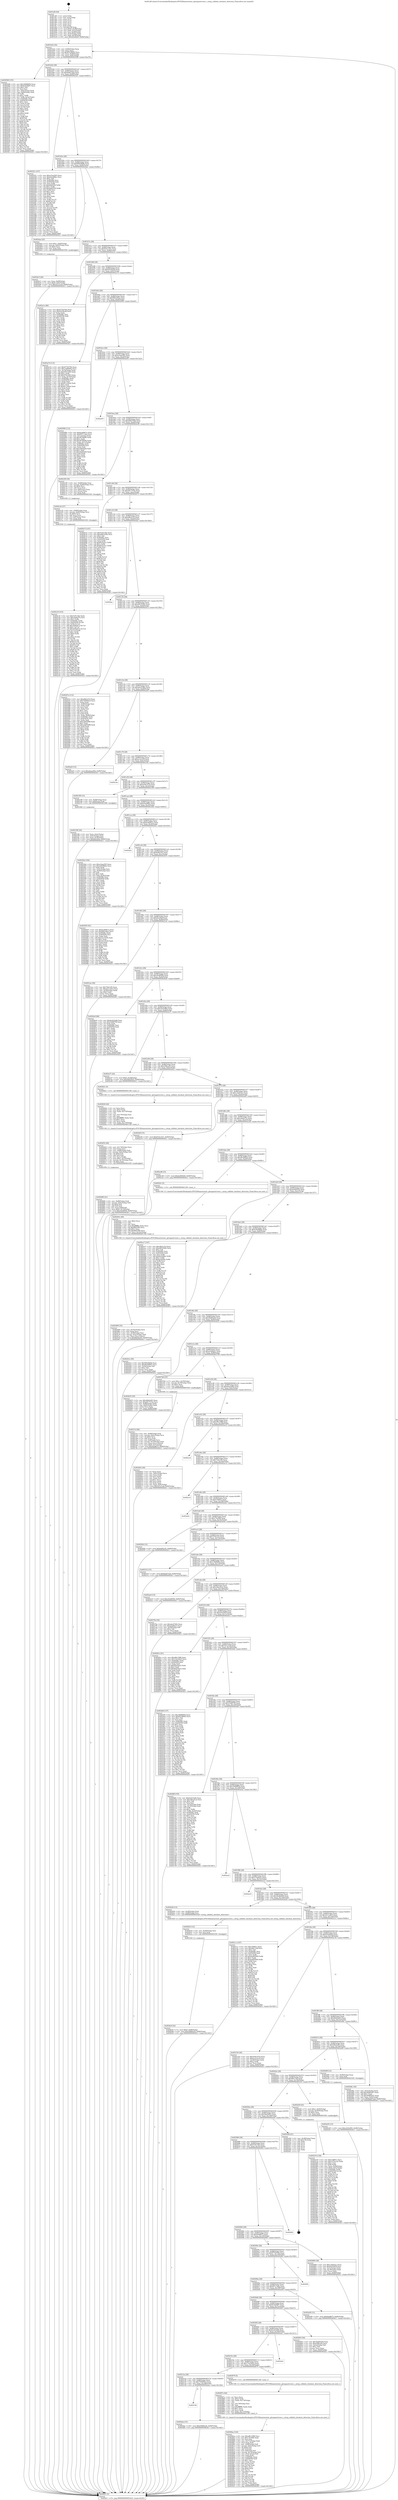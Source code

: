 digraph "0x401af0" {
  label = "0x401af0 (/mnt/c/Users/mathe/Desktop/tcc/POCII/binaries/extr_gitunpack-trees.c_setup_collided_checkout_detection_Final-ollvm.out::main(0))"
  labelloc = "t"
  node[shape=record]

  Entry [label="",width=0.3,height=0.3,shape=circle,fillcolor=black,style=filled]
  "0x401b22" [label="{
     0x401b22 [32]\l
     | [instrs]\l
     &nbsp;&nbsp;0x401b22 \<+6\>: mov -0x84(%rbp),%eax\l
     &nbsp;&nbsp;0x401b28 \<+2\>: mov %eax,%ecx\l
     &nbsp;&nbsp;0x401b2a \<+6\>: sub $0x85238095,%ecx\l
     &nbsp;&nbsp;0x401b30 \<+6\>: mov %eax,-0x88(%rbp)\l
     &nbsp;&nbsp;0x401b36 \<+6\>: mov %ecx,-0x8c(%rbp)\l
     &nbsp;&nbsp;0x401b3c \<+6\>: je 0000000000402568 \<main+0xa78\>\l
  }"]
  "0x402568" [label="{
     0x402568 [155]\l
     | [instrs]\l
     &nbsp;&nbsp;0x402568 \<+5\>: mov $0x34688850,%eax\l
     &nbsp;&nbsp;0x40256d \<+5\>: mov $0x6c0a9d97,%ecx\l
     &nbsp;&nbsp;0x402572 \<+2\>: mov $0x1,%dl\l
     &nbsp;&nbsp;0x402574 \<+2\>: xor %esi,%esi\l
     &nbsp;&nbsp;0x402576 \<+3\>: mov -0x6c(%rbp),%edi\l
     &nbsp;&nbsp;0x402579 \<+3\>: cmp -0x60(%rbp),%edi\l
     &nbsp;&nbsp;0x40257c \<+4\>: setl %r8b\l
     &nbsp;&nbsp;0x402580 \<+4\>: and $0x1,%r8b\l
     &nbsp;&nbsp;0x402584 \<+4\>: mov %r8b,-0x2a(%rbp)\l
     &nbsp;&nbsp;0x402588 \<+7\>: mov 0x40506c,%edi\l
     &nbsp;&nbsp;0x40258f \<+8\>: mov 0x405058,%r9d\l
     &nbsp;&nbsp;0x402597 \<+3\>: sub $0x1,%esi\l
     &nbsp;&nbsp;0x40259a \<+3\>: mov %edi,%r10d\l
     &nbsp;&nbsp;0x40259d \<+3\>: add %esi,%r10d\l
     &nbsp;&nbsp;0x4025a0 \<+4\>: imul %r10d,%edi\l
     &nbsp;&nbsp;0x4025a4 \<+3\>: and $0x1,%edi\l
     &nbsp;&nbsp;0x4025a7 \<+3\>: cmp $0x0,%edi\l
     &nbsp;&nbsp;0x4025aa \<+4\>: sete %r8b\l
     &nbsp;&nbsp;0x4025ae \<+4\>: cmp $0xa,%r9d\l
     &nbsp;&nbsp;0x4025b2 \<+4\>: setl %r11b\l
     &nbsp;&nbsp;0x4025b6 \<+3\>: mov %r8b,%bl\l
     &nbsp;&nbsp;0x4025b9 \<+3\>: xor $0xff,%bl\l
     &nbsp;&nbsp;0x4025bc \<+3\>: mov %r11b,%r14b\l
     &nbsp;&nbsp;0x4025bf \<+4\>: xor $0xff,%r14b\l
     &nbsp;&nbsp;0x4025c3 \<+3\>: xor $0x0,%dl\l
     &nbsp;&nbsp;0x4025c6 \<+3\>: mov %bl,%r15b\l
     &nbsp;&nbsp;0x4025c9 \<+4\>: and $0x0,%r15b\l
     &nbsp;&nbsp;0x4025cd \<+3\>: and %dl,%r8b\l
     &nbsp;&nbsp;0x4025d0 \<+3\>: mov %r14b,%r12b\l
     &nbsp;&nbsp;0x4025d3 \<+4\>: and $0x0,%r12b\l
     &nbsp;&nbsp;0x4025d7 \<+3\>: and %dl,%r11b\l
     &nbsp;&nbsp;0x4025da \<+3\>: or %r8b,%r15b\l
     &nbsp;&nbsp;0x4025dd \<+3\>: or %r11b,%r12b\l
     &nbsp;&nbsp;0x4025e0 \<+3\>: xor %r12b,%r15b\l
     &nbsp;&nbsp;0x4025e3 \<+3\>: or %r14b,%bl\l
     &nbsp;&nbsp;0x4025e6 \<+3\>: xor $0xff,%bl\l
     &nbsp;&nbsp;0x4025e9 \<+3\>: or $0x0,%dl\l
     &nbsp;&nbsp;0x4025ec \<+2\>: and %dl,%bl\l
     &nbsp;&nbsp;0x4025ee \<+3\>: or %bl,%r15b\l
     &nbsp;&nbsp;0x4025f1 \<+4\>: test $0x1,%r15b\l
     &nbsp;&nbsp;0x4025f5 \<+3\>: cmovne %ecx,%eax\l
     &nbsp;&nbsp;0x4025f8 \<+6\>: mov %eax,-0x84(%rbp)\l
     &nbsp;&nbsp;0x4025fe \<+5\>: jmp 0000000000402fc1 \<main+0x14d1\>\l
  }"]
  "0x401b42" [label="{
     0x401b42 [28]\l
     | [instrs]\l
     &nbsp;&nbsp;0x401b42 \<+5\>: jmp 0000000000401b47 \<main+0x57\>\l
     &nbsp;&nbsp;0x401b47 \<+6\>: mov -0x88(%rbp),%eax\l
     &nbsp;&nbsp;0x401b4d \<+5\>: sub $0x8ab67ead,%eax\l
     &nbsp;&nbsp;0x401b52 \<+6\>: mov %eax,-0x90(%rbp)\l
     &nbsp;&nbsp;0x401b58 \<+6\>: je 0000000000402321 \<main+0x831\>\l
  }"]
  Exit [label="",width=0.3,height=0.3,shape=circle,fillcolor=black,style=filled,peripheries=2]
  "0x402321" [label="{
     0x402321 [147]\l
     | [instrs]\l
     &nbsp;&nbsp;0x402321 \<+5\>: mov $0xa1baa593,%eax\l
     &nbsp;&nbsp;0x402326 \<+5\>: mov $0xb3ea98bc,%ecx\l
     &nbsp;&nbsp;0x40232b \<+2\>: mov $0x1,%dl\l
     &nbsp;&nbsp;0x40232d \<+7\>: mov 0x40506c,%esi\l
     &nbsp;&nbsp;0x402334 \<+7\>: mov 0x405058,%edi\l
     &nbsp;&nbsp;0x40233b \<+3\>: mov %esi,%r8d\l
     &nbsp;&nbsp;0x40233e \<+7\>: sub $0xfe8ef530,%r8d\l
     &nbsp;&nbsp;0x402345 \<+4\>: sub $0x1,%r8d\l
     &nbsp;&nbsp;0x402349 \<+7\>: add $0xfe8ef530,%r8d\l
     &nbsp;&nbsp;0x402350 \<+4\>: imul %r8d,%esi\l
     &nbsp;&nbsp;0x402354 \<+3\>: and $0x1,%esi\l
     &nbsp;&nbsp;0x402357 \<+3\>: cmp $0x0,%esi\l
     &nbsp;&nbsp;0x40235a \<+4\>: sete %r9b\l
     &nbsp;&nbsp;0x40235e \<+3\>: cmp $0xa,%edi\l
     &nbsp;&nbsp;0x402361 \<+4\>: setl %r10b\l
     &nbsp;&nbsp;0x402365 \<+3\>: mov %r9b,%r11b\l
     &nbsp;&nbsp;0x402368 \<+4\>: xor $0xff,%r11b\l
     &nbsp;&nbsp;0x40236c \<+3\>: mov %r10b,%bl\l
     &nbsp;&nbsp;0x40236f \<+3\>: xor $0xff,%bl\l
     &nbsp;&nbsp;0x402372 \<+3\>: xor $0x1,%dl\l
     &nbsp;&nbsp;0x402375 \<+3\>: mov %r11b,%r14b\l
     &nbsp;&nbsp;0x402378 \<+4\>: and $0xff,%r14b\l
     &nbsp;&nbsp;0x40237c \<+3\>: and %dl,%r9b\l
     &nbsp;&nbsp;0x40237f \<+3\>: mov %bl,%r15b\l
     &nbsp;&nbsp;0x402382 \<+4\>: and $0xff,%r15b\l
     &nbsp;&nbsp;0x402386 \<+3\>: and %dl,%r10b\l
     &nbsp;&nbsp;0x402389 \<+3\>: or %r9b,%r14b\l
     &nbsp;&nbsp;0x40238c \<+3\>: or %r10b,%r15b\l
     &nbsp;&nbsp;0x40238f \<+3\>: xor %r15b,%r14b\l
     &nbsp;&nbsp;0x402392 \<+3\>: or %bl,%r11b\l
     &nbsp;&nbsp;0x402395 \<+4\>: xor $0xff,%r11b\l
     &nbsp;&nbsp;0x402399 \<+3\>: or $0x1,%dl\l
     &nbsp;&nbsp;0x40239c \<+3\>: and %dl,%r11b\l
     &nbsp;&nbsp;0x40239f \<+3\>: or %r11b,%r14b\l
     &nbsp;&nbsp;0x4023a2 \<+4\>: test $0x1,%r14b\l
     &nbsp;&nbsp;0x4023a6 \<+3\>: cmovne %ecx,%eax\l
     &nbsp;&nbsp;0x4023a9 \<+6\>: mov %eax,-0x84(%rbp)\l
     &nbsp;&nbsp;0x4023af \<+5\>: jmp 0000000000402fc1 \<main+0x14d1\>\l
  }"]
  "0x401b5e" [label="{
     0x401b5e [28]\l
     | [instrs]\l
     &nbsp;&nbsp;0x401b5e \<+5\>: jmp 0000000000401b63 \<main+0x73\>\l
     &nbsp;&nbsp;0x401b63 \<+6\>: mov -0x88(%rbp),%eax\l
     &nbsp;&nbsp;0x401b69 \<+5\>: sub $0x909c8b9b,%eax\l
     &nbsp;&nbsp;0x401b6e \<+6\>: mov %eax,-0x94(%rbp)\l
     &nbsp;&nbsp;0x401b74 \<+6\>: je 00000000004024ae \<main+0x9be\>\l
  }"]
  "0x402e05" [label="{
     0x402e05 [15]\l
     | [instrs]\l
     &nbsp;&nbsp;0x402e05 \<+10\>: movl $0xc423e905,-0x84(%rbp)\l
     &nbsp;&nbsp;0x402e0f \<+5\>: jmp 0000000000402fc1 \<main+0x14d1\>\l
  }"]
  "0x4024ae" [label="{
     0x4024ae [23]\l
     | [instrs]\l
     &nbsp;&nbsp;0x4024ae \<+7\>: movl $0x1,-0x60(%rbp)\l
     &nbsp;&nbsp;0x4024b5 \<+4\>: movslq -0x60(%rbp),%rax\l
     &nbsp;&nbsp;0x4024b9 \<+4\>: shl $0x4,%rax\l
     &nbsp;&nbsp;0x4024bd \<+3\>: mov %rax,%rdi\l
     &nbsp;&nbsp;0x4024c0 \<+5\>: call 0000000000401050 \<malloc@plt\>\l
     | [calls]\l
     &nbsp;&nbsp;0x401050 \{1\} (unknown)\l
  }"]
  "0x401b7a" [label="{
     0x401b7a [28]\l
     | [instrs]\l
     &nbsp;&nbsp;0x401b7a \<+5\>: jmp 0000000000401b7f \<main+0x8f\>\l
     &nbsp;&nbsp;0x401b7f \<+6\>: mov -0x88(%rbp),%eax\l
     &nbsp;&nbsp;0x401b85 \<+5\>: sub $0x910cc531,%eax\l
     &nbsp;&nbsp;0x401b8a \<+6\>: mov %eax,-0x98(%rbp)\l
     &nbsp;&nbsp;0x401b90 \<+6\>: je 0000000000402a1e \<main+0xf2e\>\l
  }"]
  "0x402146" [label="{
     0x402146\l
  }", style=dashed]
  "0x402a1e" [label="{
     0x402a1e [86]\l
     | [instrs]\l
     &nbsp;&nbsp;0x402a1e \<+5\>: mov $0x677b570b,%eax\l
     &nbsp;&nbsp;0x402a23 \<+5\>: mov $0x9353624f,%ecx\l
     &nbsp;&nbsp;0x402a28 \<+2\>: xor %edx,%edx\l
     &nbsp;&nbsp;0x402a2a \<+7\>: mov 0x40506c,%esi\l
     &nbsp;&nbsp;0x402a31 \<+7\>: mov 0x405058,%edi\l
     &nbsp;&nbsp;0x402a38 \<+3\>: sub $0x1,%edx\l
     &nbsp;&nbsp;0x402a3b \<+3\>: mov %esi,%r8d\l
     &nbsp;&nbsp;0x402a3e \<+3\>: add %edx,%r8d\l
     &nbsp;&nbsp;0x402a41 \<+4\>: imul %r8d,%esi\l
     &nbsp;&nbsp;0x402a45 \<+3\>: and $0x1,%esi\l
     &nbsp;&nbsp;0x402a48 \<+3\>: cmp $0x0,%esi\l
     &nbsp;&nbsp;0x402a4b \<+4\>: sete %r9b\l
     &nbsp;&nbsp;0x402a4f \<+3\>: cmp $0xa,%edi\l
     &nbsp;&nbsp;0x402a52 \<+4\>: setl %r10b\l
     &nbsp;&nbsp;0x402a56 \<+3\>: mov %r9b,%r11b\l
     &nbsp;&nbsp;0x402a59 \<+3\>: and %r10b,%r11b\l
     &nbsp;&nbsp;0x402a5c \<+3\>: xor %r10b,%r9b\l
     &nbsp;&nbsp;0x402a5f \<+3\>: or %r9b,%r11b\l
     &nbsp;&nbsp;0x402a62 \<+4\>: test $0x1,%r11b\l
     &nbsp;&nbsp;0x402a66 \<+3\>: cmovne %ecx,%eax\l
     &nbsp;&nbsp;0x402a69 \<+6\>: mov %eax,-0x84(%rbp)\l
     &nbsp;&nbsp;0x402a6f \<+5\>: jmp 0000000000402fc1 \<main+0x14d1\>\l
  }"]
  "0x401b96" [label="{
     0x401b96 [28]\l
     | [instrs]\l
     &nbsp;&nbsp;0x401b96 \<+5\>: jmp 0000000000401b9b \<main+0xab\>\l
     &nbsp;&nbsp;0x401b9b \<+6\>: mov -0x88(%rbp),%eax\l
     &nbsp;&nbsp;0x401ba1 \<+5\>: sub $0x9353624f,%eax\l
     &nbsp;&nbsp;0x401ba6 \<+6\>: mov %eax,-0x9c(%rbp)\l
     &nbsp;&nbsp;0x401bac \<+6\>: je 0000000000402a74 \<main+0xf84\>\l
  }"]
  "0x402dea" [label="{
     0x402dea [15]\l
     | [instrs]\l
     &nbsp;&nbsp;0x402dea \<+10\>: movl $0xe9d60a24,-0x84(%rbp)\l
     &nbsp;&nbsp;0x402df4 \<+5\>: jmp 0000000000402fc1 \<main+0x14d1\>\l
  }"]
  "0x402a74" [label="{
     0x402a74 [112]\l
     | [instrs]\l
     &nbsp;&nbsp;0x402a74 \<+5\>: mov $0x677b570b,%eax\l
     &nbsp;&nbsp;0x402a79 \<+5\>: mov $0x13b8069a,%ecx\l
     &nbsp;&nbsp;0x402a7e \<+3\>: mov -0x74(%rbp),%edx\l
     &nbsp;&nbsp;0x402a81 \<+6\>: sub $0x976c22f3,%edx\l
     &nbsp;&nbsp;0x402a87 \<+3\>: add $0x1,%edx\l
     &nbsp;&nbsp;0x402a8a \<+6\>: add $0x976c22f3,%edx\l
     &nbsp;&nbsp;0x402a90 \<+3\>: mov %edx,-0x74(%rbp)\l
     &nbsp;&nbsp;0x402a93 \<+7\>: mov 0x40506c,%edx\l
     &nbsp;&nbsp;0x402a9a \<+7\>: mov 0x405058,%esi\l
     &nbsp;&nbsp;0x402aa1 \<+2\>: mov %edx,%edi\l
     &nbsp;&nbsp;0x402aa3 \<+6\>: sub $0x811c64a4,%edi\l
     &nbsp;&nbsp;0x402aa9 \<+3\>: sub $0x1,%edi\l
     &nbsp;&nbsp;0x402aac \<+6\>: add $0x811c64a4,%edi\l
     &nbsp;&nbsp;0x402ab2 \<+3\>: imul %edi,%edx\l
     &nbsp;&nbsp;0x402ab5 \<+3\>: and $0x1,%edx\l
     &nbsp;&nbsp;0x402ab8 \<+3\>: cmp $0x0,%edx\l
     &nbsp;&nbsp;0x402abb \<+4\>: sete %r8b\l
     &nbsp;&nbsp;0x402abf \<+3\>: cmp $0xa,%esi\l
     &nbsp;&nbsp;0x402ac2 \<+4\>: setl %r9b\l
     &nbsp;&nbsp;0x402ac6 \<+3\>: mov %r8b,%r10b\l
     &nbsp;&nbsp;0x402ac9 \<+3\>: and %r9b,%r10b\l
     &nbsp;&nbsp;0x402acc \<+3\>: xor %r9b,%r8b\l
     &nbsp;&nbsp;0x402acf \<+3\>: or %r8b,%r10b\l
     &nbsp;&nbsp;0x402ad2 \<+4\>: test $0x1,%r10b\l
     &nbsp;&nbsp;0x402ad6 \<+3\>: cmovne %ecx,%eax\l
     &nbsp;&nbsp;0x402ad9 \<+6\>: mov %eax,-0x84(%rbp)\l
     &nbsp;&nbsp;0x402adf \<+5\>: jmp 0000000000402fc1 \<main+0x14d1\>\l
  }"]
  "0x401bb2" [label="{
     0x401bb2 [28]\l
     | [instrs]\l
     &nbsp;&nbsp;0x401bb2 \<+5\>: jmp 0000000000401bb7 \<main+0xc7\>\l
     &nbsp;&nbsp;0x401bb7 \<+6\>: mov -0x88(%rbp),%eax\l
     &nbsp;&nbsp;0x401bbd \<+5\>: sub $0x9fd1d42a,%eax\l
     &nbsp;&nbsp;0x401bc2 \<+6\>: mov %eax,-0xa0(%rbp)\l
     &nbsp;&nbsp;0x401bc8 \<+6\>: je 0000000000402990 \<main+0xea0\>\l
  }"]
  "0x402c3f" [label="{
     0x402c3f [153]\l
     | [instrs]\l
     &nbsp;&nbsp;0x402c3f \<+5\>: mov $0x5cf51342,%edx\l
     &nbsp;&nbsp;0x402c44 \<+5\>: mov $0xcde6e57a,%esi\l
     &nbsp;&nbsp;0x402c49 \<+3\>: mov $0x1,%r8b\l
     &nbsp;&nbsp;0x402c4c \<+8\>: mov 0x40506c,%r9d\l
     &nbsp;&nbsp;0x402c54 \<+8\>: mov 0x405058,%r10d\l
     &nbsp;&nbsp;0x402c5c \<+3\>: mov %r9d,%r11d\l
     &nbsp;&nbsp;0x402c5f \<+7\>: add $0xc636ab7a,%r11d\l
     &nbsp;&nbsp;0x402c66 \<+4\>: sub $0x1,%r11d\l
     &nbsp;&nbsp;0x402c6a \<+7\>: sub $0xc636ab7a,%r11d\l
     &nbsp;&nbsp;0x402c71 \<+4\>: imul %r11d,%r9d\l
     &nbsp;&nbsp;0x402c75 \<+4\>: and $0x1,%r9d\l
     &nbsp;&nbsp;0x402c79 \<+4\>: cmp $0x0,%r9d\l
     &nbsp;&nbsp;0x402c7d \<+3\>: sete %bl\l
     &nbsp;&nbsp;0x402c80 \<+4\>: cmp $0xa,%r10d\l
     &nbsp;&nbsp;0x402c84 \<+4\>: setl %r14b\l
     &nbsp;&nbsp;0x402c88 \<+3\>: mov %bl,%r15b\l
     &nbsp;&nbsp;0x402c8b \<+4\>: xor $0xff,%r15b\l
     &nbsp;&nbsp;0x402c8f \<+3\>: mov %r14b,%r12b\l
     &nbsp;&nbsp;0x402c92 \<+4\>: xor $0xff,%r12b\l
     &nbsp;&nbsp;0x402c96 \<+4\>: xor $0x1,%r8b\l
     &nbsp;&nbsp;0x402c9a \<+3\>: mov %r15b,%r13b\l
     &nbsp;&nbsp;0x402c9d \<+4\>: and $0xff,%r13b\l
     &nbsp;&nbsp;0x402ca1 \<+3\>: and %r8b,%bl\l
     &nbsp;&nbsp;0x402ca4 \<+3\>: mov %r12b,%al\l
     &nbsp;&nbsp;0x402ca7 \<+2\>: and $0xff,%al\l
     &nbsp;&nbsp;0x402ca9 \<+3\>: and %r8b,%r14b\l
     &nbsp;&nbsp;0x402cac \<+3\>: or %bl,%r13b\l
     &nbsp;&nbsp;0x402caf \<+3\>: or %r14b,%al\l
     &nbsp;&nbsp;0x402cb2 \<+3\>: xor %al,%r13b\l
     &nbsp;&nbsp;0x402cb5 \<+3\>: or %r12b,%r15b\l
     &nbsp;&nbsp;0x402cb8 \<+4\>: xor $0xff,%r15b\l
     &nbsp;&nbsp;0x402cbc \<+4\>: or $0x1,%r8b\l
     &nbsp;&nbsp;0x402cc0 \<+3\>: and %r8b,%r15b\l
     &nbsp;&nbsp;0x402cc3 \<+3\>: or %r15b,%r13b\l
     &nbsp;&nbsp;0x402cc6 \<+4\>: test $0x1,%r13b\l
     &nbsp;&nbsp;0x402cca \<+3\>: cmovne %esi,%edx\l
     &nbsp;&nbsp;0x402ccd \<+6\>: mov %edx,-0x84(%rbp)\l
     &nbsp;&nbsp;0x402cd3 \<+5\>: jmp 0000000000402fc1 \<main+0x14d1\>\l
  }"]
  "0x402990" [label="{
     0x402990 [112]\l
     | [instrs]\l
     &nbsp;&nbsp;0x402990 \<+5\>: mov $0xbcdd0b7a,%eax\l
     &nbsp;&nbsp;0x402995 \<+5\>: mov $0x697c7a8a,%ecx\l
     &nbsp;&nbsp;0x40299a \<+3\>: mov -0x7c(%rbp),%edx\l
     &nbsp;&nbsp;0x40299d \<+6\>: sub $0x5876fe66,%edx\l
     &nbsp;&nbsp;0x4029a3 \<+3\>: add $0x1,%edx\l
     &nbsp;&nbsp;0x4029a6 \<+6\>: add $0x5876fe66,%edx\l
     &nbsp;&nbsp;0x4029ac \<+3\>: mov %edx,-0x7c(%rbp)\l
     &nbsp;&nbsp;0x4029af \<+7\>: mov 0x40506c,%edx\l
     &nbsp;&nbsp;0x4029b6 \<+7\>: mov 0x405058,%esi\l
     &nbsp;&nbsp;0x4029bd \<+2\>: mov %edx,%edi\l
     &nbsp;&nbsp;0x4029bf \<+6\>: add $0xe4dbda0d,%edi\l
     &nbsp;&nbsp;0x4029c5 \<+3\>: sub $0x1,%edi\l
     &nbsp;&nbsp;0x4029c8 \<+6\>: sub $0xe4dbda0d,%edi\l
     &nbsp;&nbsp;0x4029ce \<+3\>: imul %edi,%edx\l
     &nbsp;&nbsp;0x4029d1 \<+3\>: and $0x1,%edx\l
     &nbsp;&nbsp;0x4029d4 \<+3\>: cmp $0x0,%edx\l
     &nbsp;&nbsp;0x4029d7 \<+4\>: sete %r8b\l
     &nbsp;&nbsp;0x4029db \<+3\>: cmp $0xa,%esi\l
     &nbsp;&nbsp;0x4029de \<+4\>: setl %r9b\l
     &nbsp;&nbsp;0x4029e2 \<+3\>: mov %r8b,%r10b\l
     &nbsp;&nbsp;0x4029e5 \<+3\>: and %r9b,%r10b\l
     &nbsp;&nbsp;0x4029e8 \<+3\>: xor %r9b,%r8b\l
     &nbsp;&nbsp;0x4029eb \<+3\>: or %r8b,%r10b\l
     &nbsp;&nbsp;0x4029ee \<+4\>: test $0x1,%r10b\l
     &nbsp;&nbsp;0x4029f2 \<+3\>: cmovne %ecx,%eax\l
     &nbsp;&nbsp;0x4029f5 \<+6\>: mov %eax,-0x84(%rbp)\l
     &nbsp;&nbsp;0x4029fb \<+5\>: jmp 0000000000402fc1 \<main+0x14d1\>\l
  }"]
  "0x401bce" [label="{
     0x401bce [28]\l
     | [instrs]\l
     &nbsp;&nbsp;0x401bce \<+5\>: jmp 0000000000401bd3 \<main+0xe3\>\l
     &nbsp;&nbsp;0x401bd3 \<+6\>: mov -0x88(%rbp),%eax\l
     &nbsp;&nbsp;0x401bd9 \<+5\>: sub $0xa1baa593,%eax\l
     &nbsp;&nbsp;0x401bde \<+6\>: mov %eax,-0xa4(%rbp)\l
     &nbsp;&nbsp;0x401be4 \<+6\>: je 0000000000402e93 \<main+0x13a3\>\l
  }"]
  "0x402c24" [label="{
     0x402c24 [27]\l
     | [instrs]\l
     &nbsp;&nbsp;0x402c24 \<+4\>: mov -0x68(%rbp),%rax\l
     &nbsp;&nbsp;0x402c28 \<+4\>: movslq -0x80(%rbp),%rcx\l
     &nbsp;&nbsp;0x402c2c \<+4\>: shl $0x4,%rcx\l
     &nbsp;&nbsp;0x402c30 \<+3\>: add %rcx,%rax\l
     &nbsp;&nbsp;0x402c33 \<+4\>: mov 0x8(%rax),%rax\l
     &nbsp;&nbsp;0x402c37 \<+3\>: mov %rax,%rdi\l
     &nbsp;&nbsp;0x402c3a \<+5\>: call 0000000000401030 \<free@plt\>\l
     | [calls]\l
     &nbsp;&nbsp;0x401030 \{1\} (unknown)\l
  }"]
  "0x402e93" [label="{
     0x402e93\l
  }", style=dashed]
  "0x401bea" [label="{
     0x401bea [28]\l
     | [instrs]\l
     &nbsp;&nbsp;0x401bea \<+5\>: jmp 0000000000401bef \<main+0xff\>\l
     &nbsp;&nbsp;0x401bef \<+6\>: mov -0x88(%rbp),%eax\l
     &nbsp;&nbsp;0x401bf5 \<+5\>: sub $0xa683193b,%eax\l
     &nbsp;&nbsp;0x401bfa \<+6\>: mov %eax,-0xa8(%rbp)\l
     &nbsp;&nbsp;0x401c00 \<+6\>: je 0000000000402c06 \<main+0x1116\>\l
  }"]
  "0x402b3f" [label="{
     0x402b3f [22]\l
     | [instrs]\l
     &nbsp;&nbsp;0x402b3f \<+7\>: movl $0x0,-0x80(%rbp)\l
     &nbsp;&nbsp;0x402b46 \<+10\>: movl $0xe9d60a24,-0x84(%rbp)\l
     &nbsp;&nbsp;0x402b50 \<+5\>: jmp 0000000000402fc1 \<main+0x14d1\>\l
  }"]
  "0x402c06" [label="{
     0x402c06 [30]\l
     | [instrs]\l
     &nbsp;&nbsp;0x402c06 \<+4\>: mov -0x68(%rbp),%rax\l
     &nbsp;&nbsp;0x402c0a \<+4\>: movslq -0x80(%rbp),%rcx\l
     &nbsp;&nbsp;0x402c0e \<+4\>: shl $0x4,%rcx\l
     &nbsp;&nbsp;0x402c12 \<+3\>: add %rcx,%rax\l
     &nbsp;&nbsp;0x402c15 \<+4\>: mov 0x8(%rax),%rax\l
     &nbsp;&nbsp;0x402c19 \<+3\>: mov (%rax),%rax\l
     &nbsp;&nbsp;0x402c1c \<+3\>: mov %rax,%rdi\l
     &nbsp;&nbsp;0x402c1f \<+5\>: call 0000000000401030 \<free@plt\>\l
     | [calls]\l
     &nbsp;&nbsp;0x401030 \{1\} (unknown)\l
  }"]
  "0x401c06" [label="{
     0x401c06 [28]\l
     | [instrs]\l
     &nbsp;&nbsp;0x401c06 \<+5\>: jmp 0000000000401c0b \<main+0x11b\>\l
     &nbsp;&nbsp;0x401c0b \<+6\>: mov -0x88(%rbp),%eax\l
     &nbsp;&nbsp;0x401c11 \<+5\>: sub $0xa817310a,%eax\l
     &nbsp;&nbsp;0x401c16 \<+6\>: mov %eax,-0xac(%rbp)\l
     &nbsp;&nbsp;0x401c1c \<+6\>: je 0000000000402b73 \<main+0x1083\>\l
  }"]
  "0x402b33" [label="{
     0x402b33 [12]\l
     | [instrs]\l
     &nbsp;&nbsp;0x402b33 \<+4\>: mov -0x58(%rbp),%rsi\l
     &nbsp;&nbsp;0x402b37 \<+3\>: mov %rsi,%rdi\l
     &nbsp;&nbsp;0x402b3a \<+5\>: call 0000000000401030 \<free@plt\>\l
     | [calls]\l
     &nbsp;&nbsp;0x401030 \{1\} (unknown)\l
  }"]
  "0x402b73" [label="{
     0x402b73 [147]\l
     | [instrs]\l
     &nbsp;&nbsp;0x402b73 \<+5\>: mov $0x5cf51342,%eax\l
     &nbsp;&nbsp;0x402b78 \<+5\>: mov $0xa683193b,%ecx\l
     &nbsp;&nbsp;0x402b7d \<+2\>: mov $0x1,%dl\l
     &nbsp;&nbsp;0x402b7f \<+7\>: mov 0x40506c,%esi\l
     &nbsp;&nbsp;0x402b86 \<+7\>: mov 0x405058,%edi\l
     &nbsp;&nbsp;0x402b8d \<+3\>: mov %esi,%r8d\l
     &nbsp;&nbsp;0x402b90 \<+7\>: sub $0xf033a3c1,%r8d\l
     &nbsp;&nbsp;0x402b97 \<+4\>: sub $0x1,%r8d\l
     &nbsp;&nbsp;0x402b9b \<+7\>: add $0xf033a3c1,%r8d\l
     &nbsp;&nbsp;0x402ba2 \<+4\>: imul %r8d,%esi\l
     &nbsp;&nbsp;0x402ba6 \<+3\>: and $0x1,%esi\l
     &nbsp;&nbsp;0x402ba9 \<+3\>: cmp $0x0,%esi\l
     &nbsp;&nbsp;0x402bac \<+4\>: sete %r9b\l
     &nbsp;&nbsp;0x402bb0 \<+3\>: cmp $0xa,%edi\l
     &nbsp;&nbsp;0x402bb3 \<+4\>: setl %r10b\l
     &nbsp;&nbsp;0x402bb7 \<+3\>: mov %r9b,%r11b\l
     &nbsp;&nbsp;0x402bba \<+4\>: xor $0xff,%r11b\l
     &nbsp;&nbsp;0x402bbe \<+3\>: mov %r10b,%bl\l
     &nbsp;&nbsp;0x402bc1 \<+3\>: xor $0xff,%bl\l
     &nbsp;&nbsp;0x402bc4 \<+3\>: xor $0x1,%dl\l
     &nbsp;&nbsp;0x402bc7 \<+3\>: mov %r11b,%r14b\l
     &nbsp;&nbsp;0x402bca \<+4\>: and $0xff,%r14b\l
     &nbsp;&nbsp;0x402bce \<+3\>: and %dl,%r9b\l
     &nbsp;&nbsp;0x402bd1 \<+3\>: mov %bl,%r15b\l
     &nbsp;&nbsp;0x402bd4 \<+4\>: and $0xff,%r15b\l
     &nbsp;&nbsp;0x402bd8 \<+3\>: and %dl,%r10b\l
     &nbsp;&nbsp;0x402bdb \<+3\>: or %r9b,%r14b\l
     &nbsp;&nbsp;0x402bde \<+3\>: or %r10b,%r15b\l
     &nbsp;&nbsp;0x402be1 \<+3\>: xor %r15b,%r14b\l
     &nbsp;&nbsp;0x402be4 \<+3\>: or %bl,%r11b\l
     &nbsp;&nbsp;0x402be7 \<+4\>: xor $0xff,%r11b\l
     &nbsp;&nbsp;0x402beb \<+3\>: or $0x1,%dl\l
     &nbsp;&nbsp;0x402bee \<+3\>: and %dl,%r11b\l
     &nbsp;&nbsp;0x402bf1 \<+3\>: or %r11b,%r14b\l
     &nbsp;&nbsp;0x402bf4 \<+4\>: test $0x1,%r14b\l
     &nbsp;&nbsp;0x402bf8 \<+3\>: cmovne %ecx,%eax\l
     &nbsp;&nbsp;0x402bfb \<+6\>: mov %eax,-0x84(%rbp)\l
     &nbsp;&nbsp;0x402c01 \<+5\>: jmp 0000000000402fc1 \<main+0x14d1\>\l
  }"]
  "0x401c22" [label="{
     0x401c22 [28]\l
     | [instrs]\l
     &nbsp;&nbsp;0x401c22 \<+5\>: jmp 0000000000401c27 \<main+0x137\>\l
     &nbsp;&nbsp;0x401c27 \<+6\>: mov -0x88(%rbp),%eax\l
     &nbsp;&nbsp;0x401c2d \<+5\>: sub $0xa8b3c51f,%eax\l
     &nbsp;&nbsp;0x401c32 \<+6\>: mov %eax,-0xb0(%rbp)\l
     &nbsp;&nbsp;0x401c38 \<+6\>: je 0000000000402faa \<main+0x14ba\>\l
  }"]
  "0x4028aa" [label="{
     0x4028aa [124]\l
     | [instrs]\l
     &nbsp;&nbsp;0x4028aa \<+5\>: mov $0xef8c1088,%ecx\l
     &nbsp;&nbsp;0x4028af \<+5\>: mov $0xc7bc696,%edx\l
     &nbsp;&nbsp;0x4028b4 \<+2\>: xor %esi,%esi\l
     &nbsp;&nbsp;0x4028b6 \<+6\>: mov -0x17c(%rbp),%edi\l
     &nbsp;&nbsp;0x4028bc \<+3\>: imul %eax,%edi\l
     &nbsp;&nbsp;0x4028bf \<+4\>: mov -0x68(%rbp),%r8\l
     &nbsp;&nbsp;0x4028c3 \<+4\>: movslq -0x6c(%rbp),%r9\l
     &nbsp;&nbsp;0x4028c7 \<+4\>: shl $0x4,%r9\l
     &nbsp;&nbsp;0x4028cb \<+3\>: add %r9,%r8\l
     &nbsp;&nbsp;0x4028ce \<+4\>: mov 0x8(%r8),%r8\l
     &nbsp;&nbsp;0x4028d2 \<+4\>: movslq -0x74(%rbp),%r9\l
     &nbsp;&nbsp;0x4028d6 \<+4\>: mov (%r8,%r9,8),%r8\l
     &nbsp;&nbsp;0x4028da \<+3\>: mov %edi,(%r8)\l
     &nbsp;&nbsp;0x4028dd \<+7\>: mov 0x40506c,%eax\l
     &nbsp;&nbsp;0x4028e4 \<+7\>: mov 0x405058,%edi\l
     &nbsp;&nbsp;0x4028eb \<+3\>: sub $0x1,%esi\l
     &nbsp;&nbsp;0x4028ee \<+3\>: mov %eax,%r10d\l
     &nbsp;&nbsp;0x4028f1 \<+3\>: add %esi,%r10d\l
     &nbsp;&nbsp;0x4028f4 \<+4\>: imul %r10d,%eax\l
     &nbsp;&nbsp;0x4028f8 \<+3\>: and $0x1,%eax\l
     &nbsp;&nbsp;0x4028fb \<+3\>: cmp $0x0,%eax\l
     &nbsp;&nbsp;0x4028fe \<+4\>: sete %r11b\l
     &nbsp;&nbsp;0x402902 \<+3\>: cmp $0xa,%edi\l
     &nbsp;&nbsp;0x402905 \<+3\>: setl %bl\l
     &nbsp;&nbsp;0x402908 \<+3\>: mov %r11b,%r14b\l
     &nbsp;&nbsp;0x40290b \<+3\>: and %bl,%r14b\l
     &nbsp;&nbsp;0x40290e \<+3\>: xor %bl,%r11b\l
     &nbsp;&nbsp;0x402911 \<+3\>: or %r11b,%r14b\l
     &nbsp;&nbsp;0x402914 \<+4\>: test $0x1,%r14b\l
     &nbsp;&nbsp;0x402918 \<+3\>: cmovne %edx,%ecx\l
     &nbsp;&nbsp;0x40291b \<+6\>: mov %ecx,-0x84(%rbp)\l
     &nbsp;&nbsp;0x402921 \<+5\>: jmp 0000000000402fc1 \<main+0x14d1\>\l
  }"]
  "0x402faa" [label="{
     0x402faa\l
  }", style=dashed]
  "0x401c3e" [label="{
     0x401c3e [28]\l
     | [instrs]\l
     &nbsp;&nbsp;0x401c3e \<+5\>: jmp 0000000000401c43 \<main+0x153\>\l
     &nbsp;&nbsp;0x401c43 \<+6\>: mov -0x88(%rbp),%eax\l
     &nbsp;&nbsp;0x401c49 \<+5\>: sub $0xa9019382,%eax\l
     &nbsp;&nbsp;0x401c4e \<+6\>: mov %eax,-0xb4(%rbp)\l
     &nbsp;&nbsp;0x401c54 \<+6\>: je 0000000000402d7a \<main+0x128a\>\l
  }"]
  "0x40287e" [label="{
     0x40287e [44]\l
     | [instrs]\l
     &nbsp;&nbsp;0x40287e \<+2\>: xor %ecx,%ecx\l
     &nbsp;&nbsp;0x402880 \<+5\>: mov $0x2,%edx\l
     &nbsp;&nbsp;0x402885 \<+6\>: mov %edx,-0x178(%rbp)\l
     &nbsp;&nbsp;0x40288b \<+1\>: cltd\l
     &nbsp;&nbsp;0x40288c \<+6\>: mov -0x178(%rbp),%esi\l
     &nbsp;&nbsp;0x402892 \<+2\>: idiv %esi\l
     &nbsp;&nbsp;0x402894 \<+6\>: imul $0xfffffffe,%edx,%edx\l
     &nbsp;&nbsp;0x40289a \<+3\>: sub $0x1,%ecx\l
     &nbsp;&nbsp;0x40289d \<+2\>: sub %ecx,%edx\l
     &nbsp;&nbsp;0x40289f \<+6\>: mov %edx,-0x17c(%rbp)\l
     &nbsp;&nbsp;0x4028a5 \<+5\>: call 0000000000401160 \<next_i\>\l
     | [calls]\l
     &nbsp;&nbsp;0x401160 \{1\} (/mnt/c/Users/mathe/Desktop/tcc/POCII/binaries/extr_gitunpack-trees.c_setup_collided_checkout_detection_Final-ollvm.out::next_i)\l
  }"]
  "0x402d7a" [label="{
     0x402d7a [112]\l
     | [instrs]\l
     &nbsp;&nbsp;0x402d7a \<+5\>: mov $0xa8b3c51f,%eax\l
     &nbsp;&nbsp;0x402d7f \<+5\>: mov $0x745695e3,%ecx\l
     &nbsp;&nbsp;0x402d84 \<+2\>: xor %edx,%edx\l
     &nbsp;&nbsp;0x402d86 \<+3\>: mov -0x80(%rbp),%esi\l
     &nbsp;&nbsp;0x402d89 \<+2\>: mov %edx,%edi\l
     &nbsp;&nbsp;0x402d8b \<+2\>: sub %esi,%edi\l
     &nbsp;&nbsp;0x402d8d \<+2\>: mov %edx,%esi\l
     &nbsp;&nbsp;0x402d8f \<+3\>: sub $0x1,%esi\l
     &nbsp;&nbsp;0x402d92 \<+2\>: add %esi,%edi\l
     &nbsp;&nbsp;0x402d94 \<+2\>: sub %edi,%edx\l
     &nbsp;&nbsp;0x402d96 \<+3\>: mov %edx,-0x80(%rbp)\l
     &nbsp;&nbsp;0x402d99 \<+7\>: mov 0x40506c,%edx\l
     &nbsp;&nbsp;0x402da0 \<+7\>: mov 0x405058,%esi\l
     &nbsp;&nbsp;0x402da7 \<+2\>: mov %edx,%edi\l
     &nbsp;&nbsp;0x402da9 \<+6\>: sub $0xe2b63088,%edi\l
     &nbsp;&nbsp;0x402daf \<+3\>: sub $0x1,%edi\l
     &nbsp;&nbsp;0x402db2 \<+6\>: add $0xe2b63088,%edi\l
     &nbsp;&nbsp;0x402db8 \<+3\>: imul %edi,%edx\l
     &nbsp;&nbsp;0x402dbb \<+3\>: and $0x1,%edx\l
     &nbsp;&nbsp;0x402dbe \<+3\>: cmp $0x0,%edx\l
     &nbsp;&nbsp;0x402dc1 \<+4\>: sete %r8b\l
     &nbsp;&nbsp;0x402dc5 \<+3\>: cmp $0xa,%esi\l
     &nbsp;&nbsp;0x402dc8 \<+4\>: setl %r9b\l
     &nbsp;&nbsp;0x402dcc \<+3\>: mov %r8b,%r10b\l
     &nbsp;&nbsp;0x402dcf \<+3\>: and %r9b,%r10b\l
     &nbsp;&nbsp;0x402dd2 \<+3\>: xor %r9b,%r8b\l
     &nbsp;&nbsp;0x402dd5 \<+3\>: or %r8b,%r10b\l
     &nbsp;&nbsp;0x402dd8 \<+4\>: test $0x1,%r10b\l
     &nbsp;&nbsp;0x402ddc \<+3\>: cmovne %ecx,%eax\l
     &nbsp;&nbsp;0x402ddf \<+6\>: mov %eax,-0x84(%rbp)\l
     &nbsp;&nbsp;0x402de5 \<+5\>: jmp 0000000000402fc1 \<main+0x14d1\>\l
  }"]
  "0x401c5a" [label="{
     0x401c5a [28]\l
     | [instrs]\l
     &nbsp;&nbsp;0x401c5a \<+5\>: jmp 0000000000401c5f \<main+0x16f\>\l
     &nbsp;&nbsp;0x401c5f \<+6\>: mov -0x88(%rbp),%eax\l
     &nbsp;&nbsp;0x401c65 \<+5\>: sub $0xabcd7d62,%eax\l
     &nbsp;&nbsp;0x401c6a \<+6\>: mov %eax,-0xb8(%rbp)\l
     &nbsp;&nbsp;0x401c70 \<+6\>: je 0000000000402af3 \<main+0x1003\>\l
  }"]
  "0x40212a" [label="{
     0x40212a [28]\l
     | [instrs]\l
     &nbsp;&nbsp;0x40212a \<+5\>: jmp 000000000040212f \<main+0x63f\>\l
     &nbsp;&nbsp;0x40212f \<+6\>: mov -0x88(%rbp),%eax\l
     &nbsp;&nbsp;0x402135 \<+5\>: sub $0x745695e3,%eax\l
     &nbsp;&nbsp;0x40213a \<+6\>: mov %eax,-0x168(%rbp)\l
     &nbsp;&nbsp;0x402140 \<+6\>: je 0000000000402dea \<main+0x12fa\>\l
  }"]
  "0x402af3" [label="{
     0x402af3 [15]\l
     | [instrs]\l
     &nbsp;&nbsp;0x402af3 \<+10\>: movl $0xebaac664,-0x84(%rbp)\l
     &nbsp;&nbsp;0x402afd \<+5\>: jmp 0000000000402fc1 \<main+0x14d1\>\l
  }"]
  "0x401c76" [label="{
     0x401c76 [28]\l
     | [instrs]\l
     &nbsp;&nbsp;0x401c76 \<+5\>: jmp 0000000000401c7b \<main+0x18b\>\l
     &nbsp;&nbsp;0x401c7b \<+6\>: mov -0x88(%rbp),%eax\l
     &nbsp;&nbsp;0x401c81 \<+5\>: sub $0xacc2c2c9,%eax\l
     &nbsp;&nbsp;0x401c86 \<+6\>: mov %eax,-0xbc(%rbp)\l
     &nbsp;&nbsp;0x401c8c \<+6\>: je 000000000040216e \<main+0x67e\>\l
  }"]
  "0x402879" [label="{
     0x402879 [5]\l
     | [instrs]\l
     &nbsp;&nbsp;0x402879 \<+5\>: call 0000000000401160 \<next_i\>\l
     | [calls]\l
     &nbsp;&nbsp;0x401160 \{1\} (/mnt/c/Users/mathe/Desktop/tcc/POCII/binaries/extr_gitunpack-trees.c_setup_collided_checkout_detection_Final-ollvm.out::next_i)\l
  }"]
  "0x40216e" [label="{
     0x40216e\l
  }", style=dashed]
  "0x401c92" [label="{
     0x401c92 [28]\l
     | [instrs]\l
     &nbsp;&nbsp;0x401c92 \<+5\>: jmp 0000000000401c97 \<main+0x1a7\>\l
     &nbsp;&nbsp;0x401c97 \<+6\>: mov -0x88(%rbp),%eax\l
     &nbsp;&nbsp;0x401c9d \<+5\>: sub $0xae9e107d,%eax\l
     &nbsp;&nbsp;0x401ca2 \<+6\>: mov %eax,-0xc0(%rbp)\l
     &nbsp;&nbsp;0x401ca8 \<+6\>: je 0000000000402189 \<main+0x699\>\l
  }"]
  "0x40210e" [label="{
     0x40210e [28]\l
     | [instrs]\l
     &nbsp;&nbsp;0x40210e \<+5\>: jmp 0000000000402113 \<main+0x623\>\l
     &nbsp;&nbsp;0x402113 \<+6\>: mov -0x88(%rbp),%eax\l
     &nbsp;&nbsp;0x402119 \<+5\>: sub $0x71b1b9c0,%eax\l
     &nbsp;&nbsp;0x40211e \<+6\>: mov %eax,-0x164(%rbp)\l
     &nbsp;&nbsp;0x402124 \<+6\>: je 0000000000402879 \<main+0xd89\>\l
  }"]
  "0x402189" [label="{
     0x402189 [13]\l
     | [instrs]\l
     &nbsp;&nbsp;0x402189 \<+4\>: mov -0x48(%rbp),%rax\l
     &nbsp;&nbsp;0x40218d \<+4\>: mov 0x8(%rax),%rdi\l
     &nbsp;&nbsp;0x402191 \<+5\>: call 0000000000401060 \<atoi@plt\>\l
     | [calls]\l
     &nbsp;&nbsp;0x401060 \{1\} (unknown)\l
  }"]
  "0x401cae" [label="{
     0x401cae [28]\l
     | [instrs]\l
     &nbsp;&nbsp;0x401cae \<+5\>: jmp 0000000000401cb3 \<main+0x1c3\>\l
     &nbsp;&nbsp;0x401cb3 \<+6\>: mov -0x88(%rbp),%eax\l
     &nbsp;&nbsp;0x401cb9 \<+5\>: sub $0xb3ea98bc,%eax\l
     &nbsp;&nbsp;0x401cbe \<+6\>: mov %eax,-0xc4(%rbp)\l
     &nbsp;&nbsp;0x401cc4 \<+6\>: je 00000000004023b4 \<main+0x8c4\>\l
  }"]
  "0x402eb1" [label="{
     0x402eb1\l
  }", style=dashed]
  "0x4023b4" [label="{
     0x4023b4 [106]\l
     | [instrs]\l
     &nbsp;&nbsp;0x4023b4 \<+5\>: mov $0xa1baa593,%eax\l
     &nbsp;&nbsp;0x4023b9 \<+5\>: mov $0xe26288da,%ecx\l
     &nbsp;&nbsp;0x4023be \<+2\>: xor %edx,%edx\l
     &nbsp;&nbsp;0x4023c0 \<+3\>: mov -0x5c(%rbp),%esi\l
     &nbsp;&nbsp;0x4023c3 \<+3\>: cmp -0x50(%rbp),%esi\l
     &nbsp;&nbsp;0x4023c6 \<+4\>: setl %dil\l
     &nbsp;&nbsp;0x4023ca \<+4\>: and $0x1,%dil\l
     &nbsp;&nbsp;0x4023ce \<+4\>: mov %dil,-0x2b(%rbp)\l
     &nbsp;&nbsp;0x4023d2 \<+7\>: mov 0x40506c,%esi\l
     &nbsp;&nbsp;0x4023d9 \<+8\>: mov 0x405058,%r8d\l
     &nbsp;&nbsp;0x4023e1 \<+3\>: sub $0x1,%edx\l
     &nbsp;&nbsp;0x4023e4 \<+3\>: mov %esi,%r9d\l
     &nbsp;&nbsp;0x4023e7 \<+3\>: add %edx,%r9d\l
     &nbsp;&nbsp;0x4023ea \<+4\>: imul %r9d,%esi\l
     &nbsp;&nbsp;0x4023ee \<+3\>: and $0x1,%esi\l
     &nbsp;&nbsp;0x4023f1 \<+3\>: cmp $0x0,%esi\l
     &nbsp;&nbsp;0x4023f4 \<+4\>: sete %dil\l
     &nbsp;&nbsp;0x4023f8 \<+4\>: cmp $0xa,%r8d\l
     &nbsp;&nbsp;0x4023fc \<+4\>: setl %r10b\l
     &nbsp;&nbsp;0x402400 \<+3\>: mov %dil,%r11b\l
     &nbsp;&nbsp;0x402403 \<+3\>: and %r10b,%r11b\l
     &nbsp;&nbsp;0x402406 \<+3\>: xor %r10b,%dil\l
     &nbsp;&nbsp;0x402409 \<+3\>: or %dil,%r11b\l
     &nbsp;&nbsp;0x40240c \<+4\>: test $0x1,%r11b\l
     &nbsp;&nbsp;0x402410 \<+3\>: cmovne %ecx,%eax\l
     &nbsp;&nbsp;0x402413 \<+6\>: mov %eax,-0x84(%rbp)\l
     &nbsp;&nbsp;0x402419 \<+5\>: jmp 0000000000402fc1 \<main+0x14d1\>\l
  }"]
  "0x401cca" [label="{
     0x401cca [28]\l
     | [instrs]\l
     &nbsp;&nbsp;0x401cca \<+5\>: jmp 0000000000401ccf \<main+0x1df\>\l
     &nbsp;&nbsp;0x401ccf \<+6\>: mov -0x88(%rbp),%eax\l
     &nbsp;&nbsp;0x401cd5 \<+5\>: sub $0xbcdd0b7a,%eax\l
     &nbsp;&nbsp;0x401cda \<+6\>: mov %eax,-0xc8(%rbp)\l
     &nbsp;&nbsp;0x401ce0 \<+6\>: je 0000000000402f22 \<main+0x1432\>\l
  }"]
  "0x4027cf" [label="{
     0x4027cf [49]\l
     | [instrs]\l
     &nbsp;&nbsp;0x4027cf \<+4\>: mov -0x68(%rbp),%rdi\l
     &nbsp;&nbsp;0x4027d3 \<+4\>: movslq -0x6c(%rbp),%rcx\l
     &nbsp;&nbsp;0x4027d7 \<+4\>: shl $0x4,%rcx\l
     &nbsp;&nbsp;0x4027db \<+3\>: add %rcx,%rdi\l
     &nbsp;&nbsp;0x4027de \<+4\>: mov 0x8(%rdi),%rcx\l
     &nbsp;&nbsp;0x4027e2 \<+4\>: movslq -0x74(%rbp),%rdi\l
     &nbsp;&nbsp;0x4027e6 \<+4\>: mov %rax,(%rcx,%rdi,8)\l
     &nbsp;&nbsp;0x4027ea \<+7\>: movl $0x0,-0x7c(%rbp)\l
     &nbsp;&nbsp;0x4027f1 \<+10\>: movl $0x64affd75,-0x84(%rbp)\l
     &nbsp;&nbsp;0x4027fb \<+5\>: jmp 0000000000402fc1 \<main+0x14d1\>\l
  }"]
  "0x402f22" [label="{
     0x402f22\l
  }", style=dashed]
  "0x401ce6" [label="{
     0x401ce6 [28]\l
     | [instrs]\l
     &nbsp;&nbsp;0x401ce6 \<+5\>: jmp 0000000000401ceb \<main+0x1fb\>\l
     &nbsp;&nbsp;0x401ceb \<+6\>: mov -0x88(%rbp),%eax\l
     &nbsp;&nbsp;0x401cf1 \<+5\>: sub $0xbef63c0c,%eax\l
     &nbsp;&nbsp;0x401cf6 \<+6\>: mov %eax,-0xcc(%rbp)\l
     &nbsp;&nbsp;0x401cfc \<+6\>: je 0000000000402935 \<main+0xe45\>\l
  }"]
  "0x402680" [label="{
     0x402680 [41]\l
     | [instrs]\l
     &nbsp;&nbsp;0x402680 \<+4\>: mov -0x68(%rbp),%rdi\l
     &nbsp;&nbsp;0x402684 \<+4\>: movslq -0x6c(%rbp),%r8\l
     &nbsp;&nbsp;0x402688 \<+4\>: shl $0x4,%r8\l
     &nbsp;&nbsp;0x40268c \<+3\>: add %r8,%rdi\l
     &nbsp;&nbsp;0x40268f \<+4\>: mov %rax,0x8(%rdi)\l
     &nbsp;&nbsp;0x402693 \<+7\>: movl $0x0,-0x74(%rbp)\l
     &nbsp;&nbsp;0x40269a \<+10\>: movl $0xc0ed0094,-0x84(%rbp)\l
     &nbsp;&nbsp;0x4026a4 \<+5\>: jmp 0000000000402fc1 \<main+0x14d1\>\l
  }"]
  "0x402935" [label="{
     0x402935 [91]\l
     | [instrs]\l
     &nbsp;&nbsp;0x402935 \<+5\>: mov $0xbcdd0b7a,%eax\l
     &nbsp;&nbsp;0x40293a \<+5\>: mov $0x9fd1d42a,%ecx\l
     &nbsp;&nbsp;0x40293f \<+7\>: mov 0x40506c,%edx\l
     &nbsp;&nbsp;0x402946 \<+7\>: mov 0x405058,%esi\l
     &nbsp;&nbsp;0x40294d \<+2\>: mov %edx,%edi\l
     &nbsp;&nbsp;0x40294f \<+6\>: add $0x321c6c95,%edi\l
     &nbsp;&nbsp;0x402955 \<+3\>: sub $0x1,%edi\l
     &nbsp;&nbsp;0x402958 \<+6\>: sub $0x321c6c95,%edi\l
     &nbsp;&nbsp;0x40295e \<+3\>: imul %edi,%edx\l
     &nbsp;&nbsp;0x402961 \<+3\>: and $0x1,%edx\l
     &nbsp;&nbsp;0x402964 \<+3\>: cmp $0x0,%edx\l
     &nbsp;&nbsp;0x402967 \<+4\>: sete %r8b\l
     &nbsp;&nbsp;0x40296b \<+3\>: cmp $0xa,%esi\l
     &nbsp;&nbsp;0x40296e \<+4\>: setl %r9b\l
     &nbsp;&nbsp;0x402972 \<+3\>: mov %r8b,%r10b\l
     &nbsp;&nbsp;0x402975 \<+3\>: and %r9b,%r10b\l
     &nbsp;&nbsp;0x402978 \<+3\>: xor %r9b,%r8b\l
     &nbsp;&nbsp;0x40297b \<+3\>: or %r8b,%r10b\l
     &nbsp;&nbsp;0x40297e \<+4\>: test $0x1,%r10b\l
     &nbsp;&nbsp;0x402982 \<+3\>: cmovne %ecx,%eax\l
     &nbsp;&nbsp;0x402985 \<+6\>: mov %eax,-0x84(%rbp)\l
     &nbsp;&nbsp;0x40298b \<+5\>: jmp 0000000000402fc1 \<main+0x14d1\>\l
  }"]
  "0x401d02" [label="{
     0x401d02 [28]\l
     | [instrs]\l
     &nbsp;&nbsp;0x401d02 \<+5\>: jmp 0000000000401d07 \<main+0x217\>\l
     &nbsp;&nbsp;0x401d07 \<+6\>: mov -0x88(%rbp),%eax\l
     &nbsp;&nbsp;0x401d0d \<+5\>: sub $0xbfee26ef,%eax\l
     &nbsp;&nbsp;0x401d12 \<+6\>: mov %eax,-0xd0(%rbp)\l
     &nbsp;&nbsp;0x401d18 \<+6\>: je 00000000004021ae \<main+0x6be\>\l
  }"]
  "0x402652" [label="{
     0x402652 [46]\l
     | [instrs]\l
     &nbsp;&nbsp;0x402652 \<+6\>: mov -0x174(%rbp),%ecx\l
     &nbsp;&nbsp;0x402658 \<+3\>: imul %eax,%ecx\l
     &nbsp;&nbsp;0x40265b \<+4\>: mov -0x68(%rbp),%rdi\l
     &nbsp;&nbsp;0x40265f \<+4\>: movslq -0x6c(%rbp),%r8\l
     &nbsp;&nbsp;0x402663 \<+4\>: shl $0x4,%r8\l
     &nbsp;&nbsp;0x402667 \<+3\>: add %r8,%rdi\l
     &nbsp;&nbsp;0x40266a \<+2\>: mov %ecx,(%rdi)\l
     &nbsp;&nbsp;0x40266c \<+7\>: movl $0x1,-0x70(%rbp)\l
     &nbsp;&nbsp;0x402673 \<+4\>: movslq -0x70(%rbp),%rdi\l
     &nbsp;&nbsp;0x402677 \<+4\>: shl $0x3,%rdi\l
     &nbsp;&nbsp;0x40267b \<+5\>: call 0000000000401050 \<malloc@plt\>\l
     | [calls]\l
     &nbsp;&nbsp;0x401050 \{1\} (unknown)\l
  }"]
  "0x4021ae" [label="{
     0x4021ae [30]\l
     | [instrs]\l
     &nbsp;&nbsp;0x4021ae \<+5\>: mov $0x744e185,%eax\l
     &nbsp;&nbsp;0x4021b3 \<+5\>: mov $0x4211a8c5,%ecx\l
     &nbsp;&nbsp;0x4021b8 \<+3\>: mov -0x30(%rbp),%edx\l
     &nbsp;&nbsp;0x4021bb \<+3\>: cmp $0x0,%edx\l
     &nbsp;&nbsp;0x4021be \<+3\>: cmove %ecx,%eax\l
     &nbsp;&nbsp;0x4021c1 \<+6\>: mov %eax,-0x84(%rbp)\l
     &nbsp;&nbsp;0x4021c7 \<+5\>: jmp 0000000000402fc1 \<main+0x14d1\>\l
  }"]
  "0x401d1e" [label="{
     0x401d1e [28]\l
     | [instrs]\l
     &nbsp;&nbsp;0x401d1e \<+5\>: jmp 0000000000401d23 \<main+0x233\>\l
     &nbsp;&nbsp;0x401d23 \<+6\>: mov -0x88(%rbp),%eax\l
     &nbsp;&nbsp;0x401d29 \<+5\>: sub $0xc0ed0094,%eax\l
     &nbsp;&nbsp;0x401d2e \<+6\>: mov %eax,-0xd4(%rbp)\l
     &nbsp;&nbsp;0x401d34 \<+6\>: je 00000000004026a9 \<main+0xbb9\>\l
  }"]
  "0x402626" [label="{
     0x402626 [44]\l
     | [instrs]\l
     &nbsp;&nbsp;0x402626 \<+2\>: xor %ecx,%ecx\l
     &nbsp;&nbsp;0x402628 \<+5\>: mov $0x2,%edx\l
     &nbsp;&nbsp;0x40262d \<+6\>: mov %edx,-0x170(%rbp)\l
     &nbsp;&nbsp;0x402633 \<+1\>: cltd\l
     &nbsp;&nbsp;0x402634 \<+6\>: mov -0x170(%rbp),%esi\l
     &nbsp;&nbsp;0x40263a \<+2\>: idiv %esi\l
     &nbsp;&nbsp;0x40263c \<+6\>: imul $0xfffffffe,%edx,%edx\l
     &nbsp;&nbsp;0x402642 \<+3\>: sub $0x1,%ecx\l
     &nbsp;&nbsp;0x402645 \<+2\>: sub %ecx,%edx\l
     &nbsp;&nbsp;0x402647 \<+6\>: mov %edx,-0x174(%rbp)\l
     &nbsp;&nbsp;0x40264d \<+5\>: call 0000000000401160 \<next_i\>\l
     | [calls]\l
     &nbsp;&nbsp;0x401160 \{1\} (/mnt/c/Users/mathe/Desktop/tcc/POCII/binaries/extr_gitunpack-trees.c_setup_collided_checkout_detection_Final-ollvm.out::next_i)\l
  }"]
  "0x4026a9" [label="{
     0x4026a9 [86]\l
     | [instrs]\l
     &nbsp;&nbsp;0x4026a9 \<+5\>: mov $0x6e241bd6,%eax\l
     &nbsp;&nbsp;0x4026ae \<+5\>: mov $0x334f8759,%ecx\l
     &nbsp;&nbsp;0x4026b3 \<+2\>: xor %edx,%edx\l
     &nbsp;&nbsp;0x4026b5 \<+7\>: mov 0x40506c,%esi\l
     &nbsp;&nbsp;0x4026bc \<+7\>: mov 0x405058,%edi\l
     &nbsp;&nbsp;0x4026c3 \<+3\>: sub $0x1,%edx\l
     &nbsp;&nbsp;0x4026c6 \<+3\>: mov %esi,%r8d\l
     &nbsp;&nbsp;0x4026c9 \<+3\>: add %edx,%r8d\l
     &nbsp;&nbsp;0x4026cc \<+4\>: imul %r8d,%esi\l
     &nbsp;&nbsp;0x4026d0 \<+3\>: and $0x1,%esi\l
     &nbsp;&nbsp;0x4026d3 \<+3\>: cmp $0x0,%esi\l
     &nbsp;&nbsp;0x4026d6 \<+4\>: sete %r9b\l
     &nbsp;&nbsp;0x4026da \<+3\>: cmp $0xa,%edi\l
     &nbsp;&nbsp;0x4026dd \<+4\>: setl %r10b\l
     &nbsp;&nbsp;0x4026e1 \<+3\>: mov %r9b,%r11b\l
     &nbsp;&nbsp;0x4026e4 \<+3\>: and %r10b,%r11b\l
     &nbsp;&nbsp;0x4026e7 \<+3\>: xor %r10b,%r9b\l
     &nbsp;&nbsp;0x4026ea \<+3\>: or %r9b,%r11b\l
     &nbsp;&nbsp;0x4026ed \<+4\>: test $0x1,%r11b\l
     &nbsp;&nbsp;0x4026f1 \<+3\>: cmovne %ecx,%eax\l
     &nbsp;&nbsp;0x4026f4 \<+6\>: mov %eax,-0x84(%rbp)\l
     &nbsp;&nbsp;0x4026fa \<+5\>: jmp 0000000000402fc1 \<main+0x14d1\>\l
  }"]
  "0x401d3a" [label="{
     0x401d3a [28]\l
     | [instrs]\l
     &nbsp;&nbsp;0x401d3a \<+5\>: jmp 0000000000401d3f \<main+0x24f\>\l
     &nbsp;&nbsp;0x401d3f \<+6\>: mov -0x88(%rbp),%eax\l
     &nbsp;&nbsp;0x401d45 \<+5\>: sub $0xc423e905,%eax\l
     &nbsp;&nbsp;0x401d4a \<+6\>: mov %eax,-0xd8(%rbp)\l
     &nbsp;&nbsp;0x401d50 \<+6\>: je 0000000000402e37 \<main+0x1347\>\l
  }"]
  "0x4020f2" [label="{
     0x4020f2 [28]\l
     | [instrs]\l
     &nbsp;&nbsp;0x4020f2 \<+5\>: jmp 00000000004020f7 \<main+0x607\>\l
     &nbsp;&nbsp;0x4020f7 \<+6\>: mov -0x88(%rbp),%eax\l
     &nbsp;&nbsp;0x4020fd \<+5\>: sub $0x6e241bd6,%eax\l
     &nbsp;&nbsp;0x402102 \<+6\>: mov %eax,-0x160(%rbp)\l
     &nbsp;&nbsp;0x402108 \<+6\>: je 0000000000402eb1 \<main+0x13c1\>\l
  }"]
  "0x402e37" [label="{
     0x402e37 [22]\l
     | [instrs]\l
     &nbsp;&nbsp;0x402e37 \<+7\>: movl $0x0,-0x38(%rbp)\l
     &nbsp;&nbsp;0x402e3e \<+10\>: movl $0x56d25f23,-0x84(%rbp)\l
     &nbsp;&nbsp;0x402e48 \<+5\>: jmp 0000000000402fc1 \<main+0x14d1\>\l
  }"]
  "0x401d56" [label="{
     0x401d56 [28]\l
     | [instrs]\l
     &nbsp;&nbsp;0x401d56 \<+5\>: jmp 0000000000401d5b \<main+0x26b\>\l
     &nbsp;&nbsp;0x401d5b \<+6\>: mov -0x88(%rbp),%eax\l
     &nbsp;&nbsp;0x401d61 \<+5\>: sub $0xc69bcaf3,%eax\l
     &nbsp;&nbsp;0x401d66 \<+6\>: mov %eax,-0xdc(%rbp)\l
     &nbsp;&nbsp;0x401d6c \<+6\>: je 0000000000402621 \<main+0xb31\>\l
  }"]
  "0x402603" [label="{
     0x402603 [30]\l
     | [instrs]\l
     &nbsp;&nbsp;0x402603 \<+5\>: mov $0x3bd4b429,%eax\l
     &nbsp;&nbsp;0x402608 \<+5\>: mov $0xc69bcaf3,%ecx\l
     &nbsp;&nbsp;0x40260d \<+3\>: mov -0x2a(%rbp),%dl\l
     &nbsp;&nbsp;0x402610 \<+3\>: test $0x1,%dl\l
     &nbsp;&nbsp;0x402613 \<+3\>: cmovne %ecx,%eax\l
     &nbsp;&nbsp;0x402616 \<+6\>: mov %eax,-0x84(%rbp)\l
     &nbsp;&nbsp;0x40261c \<+5\>: jmp 0000000000402fc1 \<main+0x14d1\>\l
  }"]
  "0x402621" [label="{
     0x402621 [5]\l
     | [instrs]\l
     &nbsp;&nbsp;0x402621 \<+5\>: call 0000000000401160 \<next_i\>\l
     | [calls]\l
     &nbsp;&nbsp;0x401160 \{1\} (/mnt/c/Users/mathe/Desktop/tcc/POCII/binaries/extr_gitunpack-trees.c_setup_collided_checkout_detection_Final-ollvm.out::next_i)\l
  }"]
  "0x401d72" [label="{
     0x401d72 [28]\l
     | [instrs]\l
     &nbsp;&nbsp;0x401d72 \<+5\>: jmp 0000000000401d77 \<main+0x287\>\l
     &nbsp;&nbsp;0x401d77 \<+6\>: mov -0x88(%rbp),%eax\l
     &nbsp;&nbsp;0x401d7d \<+5\>: sub $0xccbb03a1,%eax\l
     &nbsp;&nbsp;0x401d82 \<+6\>: mov %eax,-0xe0(%rbp)\l
     &nbsp;&nbsp;0x401d88 \<+6\>: je 0000000000402a0f \<main+0xf1f\>\l
  }"]
  "0x4020d6" [label="{
     0x4020d6 [28]\l
     | [instrs]\l
     &nbsp;&nbsp;0x4020d6 \<+5\>: jmp 00000000004020db \<main+0x5eb\>\l
     &nbsp;&nbsp;0x4020db \<+6\>: mov -0x88(%rbp),%eax\l
     &nbsp;&nbsp;0x4020e1 \<+5\>: sub $0x6c0a9d97,%eax\l
     &nbsp;&nbsp;0x4020e6 \<+6\>: mov %eax,-0x15c(%rbp)\l
     &nbsp;&nbsp;0x4020ec \<+6\>: je 0000000000402603 \<main+0xb13\>\l
  }"]
  "0x402a0f" [label="{
     0x402a0f [15]\l
     | [instrs]\l
     &nbsp;&nbsp;0x402a0f \<+10\>: movl $0x910cc531,-0x84(%rbp)\l
     &nbsp;&nbsp;0x402a19 \<+5\>: jmp 0000000000402fc1 \<main+0x14d1\>\l
  }"]
  "0x401d8e" [label="{
     0x401d8e [28]\l
     | [instrs]\l
     &nbsp;&nbsp;0x401d8e \<+5\>: jmp 0000000000401d93 \<main+0x2a3\>\l
     &nbsp;&nbsp;0x401d93 \<+6\>: mov -0x88(%rbp),%eax\l
     &nbsp;&nbsp;0x401d99 \<+5\>: sub $0xcde6e57a,%eax\l
     &nbsp;&nbsp;0x401d9e \<+6\>: mov %eax,-0xe4(%rbp)\l
     &nbsp;&nbsp;0x401da4 \<+6\>: je 0000000000402cd8 \<main+0x11e8\>\l
  }"]
  "0x402a00" [label="{
     0x402a00 [15]\l
     | [instrs]\l
     &nbsp;&nbsp;0x402a00 \<+10\>: movl $0x64affd75,-0x84(%rbp)\l
     &nbsp;&nbsp;0x402a0a \<+5\>: jmp 0000000000402fc1 \<main+0x14d1\>\l
  }"]
  "0x402cd8" [label="{
     0x402cd8 [15]\l
     | [instrs]\l
     &nbsp;&nbsp;0x402cd8 \<+10\>: movl $0xdc600429,-0x84(%rbp)\l
     &nbsp;&nbsp;0x402ce2 \<+5\>: jmp 0000000000402fc1 \<main+0x14d1\>\l
  }"]
  "0x401daa" [label="{
     0x401daa [28]\l
     | [instrs]\l
     &nbsp;&nbsp;0x401daa \<+5\>: jmp 0000000000401daf \<main+0x2bf\>\l
     &nbsp;&nbsp;0x401daf \<+6\>: mov -0x88(%rbp),%eax\l
     &nbsp;&nbsp;0x401db5 \<+5\>: sub $0xd8c96805,%eax\l
     &nbsp;&nbsp;0x401dba \<+6\>: mov %eax,-0xe8(%rbp)\l
     &nbsp;&nbsp;0x401dc0 \<+6\>: je 000000000040243c \<main+0x94c\>\l
  }"]
  "0x4020ba" [label="{
     0x4020ba [28]\l
     | [instrs]\l
     &nbsp;&nbsp;0x4020ba \<+5\>: jmp 00000000004020bf \<main+0x5cf\>\l
     &nbsp;&nbsp;0x4020bf \<+6\>: mov -0x88(%rbp),%eax\l
     &nbsp;&nbsp;0x4020c5 \<+5\>: sub $0x697c7a8a,%eax\l
     &nbsp;&nbsp;0x4020ca \<+6\>: mov %eax,-0x158(%rbp)\l
     &nbsp;&nbsp;0x4020d0 \<+6\>: je 0000000000402a00 \<main+0xf10\>\l
  }"]
  "0x40243c" [label="{
     0x40243c [5]\l
     | [instrs]\l
     &nbsp;&nbsp;0x40243c \<+5\>: call 0000000000401160 \<next_i\>\l
     | [calls]\l
     &nbsp;&nbsp;0x401160 \{1\} (/mnt/c/Users/mathe/Desktop/tcc/POCII/binaries/extr_gitunpack-trees.c_setup_collided_checkout_detection_Final-ollvm.out::next_i)\l
  }"]
  "0x401dc6" [label="{
     0x401dc6 [28]\l
     | [instrs]\l
     &nbsp;&nbsp;0x401dc6 \<+5\>: jmp 0000000000401dcb \<main+0x2db\>\l
     &nbsp;&nbsp;0x401dcb \<+6\>: mov -0x88(%rbp),%eax\l
     &nbsp;&nbsp;0x401dd1 \<+5\>: sub $0xdc600429,%eax\l
     &nbsp;&nbsp;0x401dd6 \<+6\>: mov %eax,-0xec(%rbp)\l
     &nbsp;&nbsp;0x401ddc \<+6\>: je 0000000000402ce7 \<main+0x11f7\>\l
  }"]
  "0x402f46" [label="{
     0x402f46\l
  }", style=dashed]
  "0x402ce7" [label="{
     0x402ce7 [147]\l
     | [instrs]\l
     &nbsp;&nbsp;0x402ce7 \<+5\>: mov $0xa8b3c51f,%eax\l
     &nbsp;&nbsp;0x402cec \<+5\>: mov $0xa9019382,%ecx\l
     &nbsp;&nbsp;0x402cf1 \<+2\>: mov $0x1,%dl\l
     &nbsp;&nbsp;0x402cf3 \<+7\>: mov 0x40506c,%esi\l
     &nbsp;&nbsp;0x402cfa \<+7\>: mov 0x405058,%edi\l
     &nbsp;&nbsp;0x402d01 \<+3\>: mov %esi,%r8d\l
     &nbsp;&nbsp;0x402d04 \<+7\>: add $0xbe5af4de,%r8d\l
     &nbsp;&nbsp;0x402d0b \<+4\>: sub $0x1,%r8d\l
     &nbsp;&nbsp;0x402d0f \<+7\>: sub $0xbe5af4de,%r8d\l
     &nbsp;&nbsp;0x402d16 \<+4\>: imul %r8d,%esi\l
     &nbsp;&nbsp;0x402d1a \<+3\>: and $0x1,%esi\l
     &nbsp;&nbsp;0x402d1d \<+3\>: cmp $0x0,%esi\l
     &nbsp;&nbsp;0x402d20 \<+4\>: sete %r9b\l
     &nbsp;&nbsp;0x402d24 \<+3\>: cmp $0xa,%edi\l
     &nbsp;&nbsp;0x402d27 \<+4\>: setl %r10b\l
     &nbsp;&nbsp;0x402d2b \<+3\>: mov %r9b,%r11b\l
     &nbsp;&nbsp;0x402d2e \<+4\>: xor $0xff,%r11b\l
     &nbsp;&nbsp;0x402d32 \<+3\>: mov %r10b,%bl\l
     &nbsp;&nbsp;0x402d35 \<+3\>: xor $0xff,%bl\l
     &nbsp;&nbsp;0x402d38 \<+3\>: xor $0x0,%dl\l
     &nbsp;&nbsp;0x402d3b \<+3\>: mov %r11b,%r14b\l
     &nbsp;&nbsp;0x402d3e \<+4\>: and $0x0,%r14b\l
     &nbsp;&nbsp;0x402d42 \<+3\>: and %dl,%r9b\l
     &nbsp;&nbsp;0x402d45 \<+3\>: mov %bl,%r15b\l
     &nbsp;&nbsp;0x402d48 \<+4\>: and $0x0,%r15b\l
     &nbsp;&nbsp;0x402d4c \<+3\>: and %dl,%r10b\l
     &nbsp;&nbsp;0x402d4f \<+3\>: or %r9b,%r14b\l
     &nbsp;&nbsp;0x402d52 \<+3\>: or %r10b,%r15b\l
     &nbsp;&nbsp;0x402d55 \<+3\>: xor %r15b,%r14b\l
     &nbsp;&nbsp;0x402d58 \<+3\>: or %bl,%r11b\l
     &nbsp;&nbsp;0x402d5b \<+4\>: xor $0xff,%r11b\l
     &nbsp;&nbsp;0x402d5f \<+3\>: or $0x0,%dl\l
     &nbsp;&nbsp;0x402d62 \<+3\>: and %dl,%r11b\l
     &nbsp;&nbsp;0x402d65 \<+3\>: or %r11b,%r14b\l
     &nbsp;&nbsp;0x402d68 \<+4\>: test $0x1,%r14b\l
     &nbsp;&nbsp;0x402d6c \<+3\>: cmovne %ecx,%eax\l
     &nbsp;&nbsp;0x402d6f \<+6\>: mov %eax,-0x84(%rbp)\l
     &nbsp;&nbsp;0x402d75 \<+5\>: jmp 0000000000402fc1 \<main+0x14d1\>\l
  }"]
  "0x401de2" [label="{
     0x401de2 [28]\l
     | [instrs]\l
     &nbsp;&nbsp;0x401de2 \<+5\>: jmp 0000000000401de7 \<main+0x2f7\>\l
     &nbsp;&nbsp;0x401de7 \<+6\>: mov -0x88(%rbp),%eax\l
     &nbsp;&nbsp;0x401ded \<+5\>: sub $0xe26288da,%eax\l
     &nbsp;&nbsp;0x401df2 \<+6\>: mov %eax,-0xf0(%rbp)\l
     &nbsp;&nbsp;0x401df8 \<+6\>: je 000000000040241e \<main+0x92e\>\l
  }"]
  "0x40209e" [label="{
     0x40209e [28]\l
     | [instrs]\l
     &nbsp;&nbsp;0x40209e \<+5\>: jmp 00000000004020a3 \<main+0x5b3\>\l
     &nbsp;&nbsp;0x4020a3 \<+6\>: mov -0x88(%rbp),%eax\l
     &nbsp;&nbsp;0x4020a9 \<+5\>: sub $0x677b570b,%eax\l
     &nbsp;&nbsp;0x4020ae \<+6\>: mov %eax,-0x154(%rbp)\l
     &nbsp;&nbsp;0x4020b4 \<+6\>: je 0000000000402f46 \<main+0x1456\>\l
  }"]
  "0x40241e" [label="{
     0x40241e [30]\l
     | [instrs]\l
     &nbsp;&nbsp;0x40241e \<+5\>: mov $0x909c8b9b,%eax\l
     &nbsp;&nbsp;0x402423 \<+5\>: mov $0xd8c96805,%ecx\l
     &nbsp;&nbsp;0x402428 \<+3\>: mov -0x2b(%rbp),%dl\l
     &nbsp;&nbsp;0x40242b \<+3\>: test $0x1,%dl\l
     &nbsp;&nbsp;0x40242e \<+3\>: cmovne %ecx,%eax\l
     &nbsp;&nbsp;0x402431 \<+6\>: mov %eax,-0x84(%rbp)\l
     &nbsp;&nbsp;0x402437 \<+5\>: jmp 0000000000402fc1 \<main+0x14d1\>\l
  }"]
  "0x401dfe" [label="{
     0x401dfe [28]\l
     | [instrs]\l
     &nbsp;&nbsp;0x401dfe \<+5\>: jmp 0000000000401e03 \<main+0x313\>\l
     &nbsp;&nbsp;0x401e03 \<+6\>: mov -0x88(%rbp),%eax\l
     &nbsp;&nbsp;0x401e09 \<+5\>: sub $0xe9d60a24,%eax\l
     &nbsp;&nbsp;0x401e0e \<+6\>: mov %eax,-0xf4(%rbp)\l
     &nbsp;&nbsp;0x401e14 \<+6\>: je 0000000000402b55 \<main+0x1065\>\l
  }"]
  "0x402800" [label="{
     0x402800 [30]\l
     | [instrs]\l
     &nbsp;&nbsp;0x402800 \<+5\>: mov $0xccbb03a1,%eax\l
     &nbsp;&nbsp;0x402805 \<+5\>: mov $0x24c03b5f,%ecx\l
     &nbsp;&nbsp;0x40280a \<+3\>: mov -0x7c(%rbp),%edx\l
     &nbsp;&nbsp;0x40280d \<+3\>: cmp -0x78(%rbp),%edx\l
     &nbsp;&nbsp;0x402810 \<+3\>: cmovl %ecx,%eax\l
     &nbsp;&nbsp;0x402813 \<+6\>: mov %eax,-0x84(%rbp)\l
     &nbsp;&nbsp;0x402819 \<+5\>: jmp 0000000000402fc1 \<main+0x14d1\>\l
  }"]
  "0x402b55" [label="{
     0x402b55 [30]\l
     | [instrs]\l
     &nbsp;&nbsp;0x402b55 \<+5\>: mov $0x4dfe2e85,%eax\l
     &nbsp;&nbsp;0x402b5a \<+5\>: mov $0xa817310a,%ecx\l
     &nbsp;&nbsp;0x402b5f \<+3\>: mov -0x80(%rbp),%edx\l
     &nbsp;&nbsp;0x402b62 \<+3\>: cmp -0x60(%rbp),%edx\l
     &nbsp;&nbsp;0x402b65 \<+3\>: cmovl %ecx,%eax\l
     &nbsp;&nbsp;0x402b68 \<+6\>: mov %eax,-0x84(%rbp)\l
     &nbsp;&nbsp;0x402b6e \<+5\>: jmp 0000000000402fc1 \<main+0x14d1\>\l
  }"]
  "0x401e1a" [label="{
     0x401e1a [28]\l
     | [instrs]\l
     &nbsp;&nbsp;0x401e1a \<+5\>: jmp 0000000000401e1f \<main+0x32f\>\l
     &nbsp;&nbsp;0x401e1f \<+6\>: mov -0x88(%rbp),%eax\l
     &nbsp;&nbsp;0x401e25 \<+5\>: sub $0xea5dbee1,%eax\l
     &nbsp;&nbsp;0x401e2a \<+6\>: mov %eax,-0xf8(%rbp)\l
     &nbsp;&nbsp;0x401e30 \<+6\>: je 00000000004027b8 \<main+0xcc8\>\l
  }"]
  "0x402082" [label="{
     0x402082 [28]\l
     | [instrs]\l
     &nbsp;&nbsp;0x402082 \<+5\>: jmp 0000000000402087 \<main+0x597\>\l
     &nbsp;&nbsp;0x402087 \<+6\>: mov -0x88(%rbp),%eax\l
     &nbsp;&nbsp;0x40208d \<+5\>: sub $0x64affd75,%eax\l
     &nbsp;&nbsp;0x402092 \<+6\>: mov %eax,-0x150(%rbp)\l
     &nbsp;&nbsp;0x402098 \<+6\>: je 0000000000402800 \<main+0xd10\>\l
  }"]
  "0x4027b8" [label="{
     0x4027b8 [23]\l
     | [instrs]\l
     &nbsp;&nbsp;0x4027b8 \<+7\>: movl $0x1,-0x78(%rbp)\l
     &nbsp;&nbsp;0x4027bf \<+4\>: movslq -0x78(%rbp),%rax\l
     &nbsp;&nbsp;0x4027c3 \<+4\>: shl $0x2,%rax\l
     &nbsp;&nbsp;0x4027c7 \<+3\>: mov %rax,%rdi\l
     &nbsp;&nbsp;0x4027ca \<+5\>: call 0000000000401050 \<malloc@plt\>\l
     | [calls]\l
     &nbsp;&nbsp;0x401050 \{1\} (unknown)\l
  }"]
  "0x401e36" [label="{
     0x401e36 [28]\l
     | [instrs]\l
     &nbsp;&nbsp;0x401e36 \<+5\>: jmp 0000000000401e3b \<main+0x34b\>\l
     &nbsp;&nbsp;0x401e3b \<+6\>: mov -0x88(%rbp),%eax\l
     &nbsp;&nbsp;0x401e41 \<+5\>: sub $0xebaac664,%eax\l
     &nbsp;&nbsp;0x401e46 \<+6\>: mov %eax,-0xfc(%rbp)\l
     &nbsp;&nbsp;0x401e4c \<+6\>: je 0000000000402b02 \<main+0x1012\>\l
  }"]
  "0x402f62" [label="{
     0x402f62\l
  }", style=dashed]
  "0x402b02" [label="{
     0x402b02 [36]\l
     | [instrs]\l
     &nbsp;&nbsp;0x402b02 \<+2\>: xor %eax,%eax\l
     &nbsp;&nbsp;0x402b04 \<+3\>: mov -0x6c(%rbp),%ecx\l
     &nbsp;&nbsp;0x402b07 \<+2\>: mov %eax,%edx\l
     &nbsp;&nbsp;0x402b09 \<+2\>: sub %ecx,%edx\l
     &nbsp;&nbsp;0x402b0b \<+2\>: mov %eax,%ecx\l
     &nbsp;&nbsp;0x402b0d \<+3\>: sub $0x1,%ecx\l
     &nbsp;&nbsp;0x402b10 \<+2\>: add %ecx,%edx\l
     &nbsp;&nbsp;0x402b12 \<+2\>: sub %edx,%eax\l
     &nbsp;&nbsp;0x402b14 \<+3\>: mov %eax,-0x6c(%rbp)\l
     &nbsp;&nbsp;0x402b17 \<+10\>: movl $0x321a1eaf,-0x84(%rbp)\l
     &nbsp;&nbsp;0x402b21 \<+5\>: jmp 0000000000402fc1 \<main+0x14d1\>\l
  }"]
  "0x401e52" [label="{
     0x401e52 [28]\l
     | [instrs]\l
     &nbsp;&nbsp;0x401e52 \<+5\>: jmp 0000000000401e57 \<main+0x367\>\l
     &nbsp;&nbsp;0x401e57 \<+6\>: mov -0x88(%rbp),%eax\l
     &nbsp;&nbsp;0x401e5d \<+5\>: sub $0xef8c1088,%eax\l
     &nbsp;&nbsp;0x401e62 \<+6\>: mov %eax,-0x100(%rbp)\l
     &nbsp;&nbsp;0x401e68 \<+6\>: je 0000000000402ec0 \<main+0x13d0\>\l
  }"]
  "0x402066" [label="{
     0x402066 [28]\l
     | [instrs]\l
     &nbsp;&nbsp;0x402066 \<+5\>: jmp 000000000040206b \<main+0x57b\>\l
     &nbsp;&nbsp;0x40206b \<+6\>: mov -0x88(%rbp),%eax\l
     &nbsp;&nbsp;0x402071 \<+5\>: sub $0x5cf51342,%eax\l
     &nbsp;&nbsp;0x402076 \<+6\>: mov %eax,-0x14c(%rbp)\l
     &nbsp;&nbsp;0x40207c \<+6\>: je 0000000000402f62 \<main+0x1472\>\l
  }"]
  "0x402ec0" [label="{
     0x402ec0\l
  }", style=dashed]
  "0x401e6e" [label="{
     0x401e6e [28]\l
     | [instrs]\l
     &nbsp;&nbsp;0x401e6e \<+5\>: jmp 0000000000401e73 \<main+0x383\>\l
     &nbsp;&nbsp;0x401e73 \<+6\>: mov -0x88(%rbp),%eax\l
     &nbsp;&nbsp;0x401e79 \<+5\>: sub $0x744e185,%eax\l
     &nbsp;&nbsp;0x401e7e \<+6\>: mov %eax,-0x104(%rbp)\l
     &nbsp;&nbsp;0x401e84 \<+6\>: je 0000000000402e14 \<main+0x1324\>\l
  }"]
  "0x402e4d" [label="{
     0x402e4d [21]\l
     | [instrs]\l
     &nbsp;&nbsp;0x402e4d \<+3\>: mov -0x38(%rbp),%eax\l
     &nbsp;&nbsp;0x402e50 \<+7\>: add $0x158,%rsp\l
     &nbsp;&nbsp;0x402e57 \<+1\>: pop %rbx\l
     &nbsp;&nbsp;0x402e58 \<+2\>: pop %r12\l
     &nbsp;&nbsp;0x402e5a \<+2\>: pop %r13\l
     &nbsp;&nbsp;0x402e5c \<+2\>: pop %r14\l
     &nbsp;&nbsp;0x402e5e \<+2\>: pop %r15\l
     &nbsp;&nbsp;0x402e60 \<+1\>: pop %rbp\l
     &nbsp;&nbsp;0x402e61 \<+1\>: ret\l
  }"]
  "0x402e14" [label="{
     0x402e14\l
  }", style=dashed]
  "0x401e8a" [label="{
     0x401e8a [28]\l
     | [instrs]\l
     &nbsp;&nbsp;0x401e8a \<+5\>: jmp 0000000000401e8f \<main+0x39f\>\l
     &nbsp;&nbsp;0x401e8f \<+6\>: mov -0x88(%rbp),%eax\l
     &nbsp;&nbsp;0x401e95 \<+5\>: sub $0xc548f1e,%eax\l
     &nbsp;&nbsp;0x401e9a \<+6\>: mov %eax,-0x108(%rbp)\l
     &nbsp;&nbsp;0x401ea0 \<+6\>: je 0000000000402e62 \<main+0x1372\>\l
  }"]
  "0x4024c5" [label="{
     0x4024c5 [26]\l
     | [instrs]\l
     &nbsp;&nbsp;0x4024c5 \<+4\>: mov %rax,-0x68(%rbp)\l
     &nbsp;&nbsp;0x4024c9 \<+7\>: movl $0x0,-0x6c(%rbp)\l
     &nbsp;&nbsp;0x4024d0 \<+10\>: movl $0x321a1eaf,-0x84(%rbp)\l
     &nbsp;&nbsp;0x4024da \<+5\>: jmp 0000000000402fc1 \<main+0x14d1\>\l
  }"]
  "0x402e62" [label="{
     0x402e62\l
  }", style=dashed]
  "0x401ea6" [label="{
     0x401ea6 [28]\l
     | [instrs]\l
     &nbsp;&nbsp;0x401ea6 \<+5\>: jmp 0000000000401eab \<main+0x3bb\>\l
     &nbsp;&nbsp;0x401eab \<+6\>: mov -0x88(%rbp),%eax\l
     &nbsp;&nbsp;0x401eb1 \<+5\>: sub $0xc7bc696,%eax\l
     &nbsp;&nbsp;0x401eb6 \<+6\>: mov %eax,-0x10c(%rbp)\l
     &nbsp;&nbsp;0x401ebc \<+6\>: je 0000000000402926 \<main+0xe36\>\l
  }"]
  "0x402469" [label="{
     0x402469 [35]\l
     | [instrs]\l
     &nbsp;&nbsp;0x402469 \<+6\>: mov -0x16c(%rbp),%ecx\l
     &nbsp;&nbsp;0x40246f \<+3\>: imul %eax,%ecx\l
     &nbsp;&nbsp;0x402472 \<+4\>: mov -0x58(%rbp),%rsi\l
     &nbsp;&nbsp;0x402476 \<+4\>: movslq -0x5c(%rbp),%rdi\l
     &nbsp;&nbsp;0x40247a \<+3\>: mov %ecx,(%rsi,%rdi,4)\l
     &nbsp;&nbsp;0x40247d \<+10\>: movl $0x46b42a03,-0x84(%rbp)\l
     &nbsp;&nbsp;0x402487 \<+5\>: jmp 0000000000402fc1 \<main+0x14d1\>\l
  }"]
  "0x402926" [label="{
     0x402926 [15]\l
     | [instrs]\l
     &nbsp;&nbsp;0x402926 \<+10\>: movl $0xbef63c0c,-0x84(%rbp)\l
     &nbsp;&nbsp;0x402930 \<+5\>: jmp 0000000000402fc1 \<main+0x14d1\>\l
  }"]
  "0x401ec2" [label="{
     0x401ec2 [28]\l
     | [instrs]\l
     &nbsp;&nbsp;0x401ec2 \<+5\>: jmp 0000000000401ec7 \<main+0x3d7\>\l
     &nbsp;&nbsp;0x401ec7 \<+6\>: mov -0x88(%rbp),%eax\l
     &nbsp;&nbsp;0x401ecd \<+5\>: sub $0x127bcca3,%eax\l
     &nbsp;&nbsp;0x401ed2 \<+6\>: mov %eax,-0x110(%rbp)\l
     &nbsp;&nbsp;0x401ed8 \<+6\>: je 0000000000402312 \<main+0x822\>\l
  }"]
  "0x402441" [label="{
     0x402441 [40]\l
     | [instrs]\l
     &nbsp;&nbsp;0x402441 \<+5\>: mov $0x2,%ecx\l
     &nbsp;&nbsp;0x402446 \<+1\>: cltd\l
     &nbsp;&nbsp;0x402447 \<+2\>: idiv %ecx\l
     &nbsp;&nbsp;0x402449 \<+6\>: imul $0xfffffffe,%edx,%ecx\l
     &nbsp;&nbsp;0x40244f \<+6\>: sub $0xf8d1090,%ecx\l
     &nbsp;&nbsp;0x402455 \<+3\>: add $0x1,%ecx\l
     &nbsp;&nbsp;0x402458 \<+6\>: add $0xf8d1090,%ecx\l
     &nbsp;&nbsp;0x40245e \<+6\>: mov %ecx,-0x16c(%rbp)\l
     &nbsp;&nbsp;0x402464 \<+5\>: call 0000000000401160 \<next_i\>\l
     | [calls]\l
     &nbsp;&nbsp;0x401160 \{1\} (/mnt/c/Users/mathe/Desktop/tcc/POCII/binaries/extr_gitunpack-trees.c_setup_collided_checkout_detection_Final-ollvm.out::next_i)\l
  }"]
  "0x402312" [label="{
     0x402312 [15]\l
     | [instrs]\l
     &nbsp;&nbsp;0x402312 \<+10\>: movl $0x8ab67ead,-0x84(%rbp)\l
     &nbsp;&nbsp;0x40231c \<+5\>: jmp 0000000000402fc1 \<main+0x14d1\>\l
  }"]
  "0x401ede" [label="{
     0x401ede [28]\l
     | [instrs]\l
     &nbsp;&nbsp;0x401ede \<+5\>: jmp 0000000000401ee3 \<main+0x3f3\>\l
     &nbsp;&nbsp;0x401ee3 \<+6\>: mov -0x88(%rbp),%eax\l
     &nbsp;&nbsp;0x401ee9 \<+5\>: sub $0x13b8069a,%eax\l
     &nbsp;&nbsp;0x401eee \<+6\>: mov %eax,-0x114(%rbp)\l
     &nbsp;&nbsp;0x401ef4 \<+6\>: je 0000000000402ae4 \<main+0xff4\>\l
  }"]
  "0x402276" [label="{
     0x402276 [156]\l
     | [instrs]\l
     &nbsp;&nbsp;0x402276 \<+5\>: mov $0xc548f1e,%ecx\l
     &nbsp;&nbsp;0x40227b \<+5\>: mov $0x127bcca3,%edx\l
     &nbsp;&nbsp;0x402280 \<+3\>: mov $0x1,%sil\l
     &nbsp;&nbsp;0x402283 \<+3\>: xor %r8d,%r8d\l
     &nbsp;&nbsp;0x402286 \<+4\>: mov %rax,-0x58(%rbp)\l
     &nbsp;&nbsp;0x40228a \<+7\>: movl $0x0,-0x5c(%rbp)\l
     &nbsp;&nbsp;0x402291 \<+8\>: mov 0x40506c,%r9d\l
     &nbsp;&nbsp;0x402299 \<+8\>: mov 0x405058,%r10d\l
     &nbsp;&nbsp;0x4022a1 \<+4\>: sub $0x1,%r8d\l
     &nbsp;&nbsp;0x4022a5 \<+3\>: mov %r9d,%r11d\l
     &nbsp;&nbsp;0x4022a8 \<+3\>: add %r8d,%r11d\l
     &nbsp;&nbsp;0x4022ab \<+4\>: imul %r11d,%r9d\l
     &nbsp;&nbsp;0x4022af \<+4\>: and $0x1,%r9d\l
     &nbsp;&nbsp;0x4022b3 \<+4\>: cmp $0x0,%r9d\l
     &nbsp;&nbsp;0x4022b7 \<+3\>: sete %bl\l
     &nbsp;&nbsp;0x4022ba \<+4\>: cmp $0xa,%r10d\l
     &nbsp;&nbsp;0x4022be \<+4\>: setl %r14b\l
     &nbsp;&nbsp;0x4022c2 \<+3\>: mov %bl,%r15b\l
     &nbsp;&nbsp;0x4022c5 \<+4\>: xor $0xff,%r15b\l
     &nbsp;&nbsp;0x4022c9 \<+3\>: mov %r14b,%r12b\l
     &nbsp;&nbsp;0x4022cc \<+4\>: xor $0xff,%r12b\l
     &nbsp;&nbsp;0x4022d0 \<+4\>: xor $0x0,%sil\l
     &nbsp;&nbsp;0x4022d4 \<+3\>: mov %r15b,%r13b\l
     &nbsp;&nbsp;0x4022d7 \<+4\>: and $0x0,%r13b\l
     &nbsp;&nbsp;0x4022db \<+3\>: and %sil,%bl\l
     &nbsp;&nbsp;0x4022de \<+3\>: mov %r12b,%al\l
     &nbsp;&nbsp;0x4022e1 \<+2\>: and $0x0,%al\l
     &nbsp;&nbsp;0x4022e3 \<+3\>: and %sil,%r14b\l
     &nbsp;&nbsp;0x4022e6 \<+3\>: or %bl,%r13b\l
     &nbsp;&nbsp;0x4022e9 \<+3\>: or %r14b,%al\l
     &nbsp;&nbsp;0x4022ec \<+3\>: xor %al,%r13b\l
     &nbsp;&nbsp;0x4022ef \<+3\>: or %r12b,%r15b\l
     &nbsp;&nbsp;0x4022f2 \<+4\>: xor $0xff,%r15b\l
     &nbsp;&nbsp;0x4022f6 \<+4\>: or $0x0,%sil\l
     &nbsp;&nbsp;0x4022fa \<+3\>: and %sil,%r15b\l
     &nbsp;&nbsp;0x4022fd \<+3\>: or %r15b,%r13b\l
     &nbsp;&nbsp;0x402300 \<+4\>: test $0x1,%r13b\l
     &nbsp;&nbsp;0x402304 \<+3\>: cmovne %edx,%ecx\l
     &nbsp;&nbsp;0x402307 \<+6\>: mov %ecx,-0x84(%rbp)\l
     &nbsp;&nbsp;0x40230d \<+5\>: jmp 0000000000402fc1 \<main+0x14d1\>\l
  }"]
  "0x402ae4" [label="{
     0x402ae4 [15]\l
     | [instrs]\l
     &nbsp;&nbsp;0x402ae4 \<+10\>: movl $0xc0ed0094,-0x84(%rbp)\l
     &nbsp;&nbsp;0x402aee \<+5\>: jmp 0000000000402fc1 \<main+0x14d1\>\l
  }"]
  "0x401efa" [label="{
     0x401efa [28]\l
     | [instrs]\l
     &nbsp;&nbsp;0x401efa \<+5\>: jmp 0000000000401eff \<main+0x40f\>\l
     &nbsp;&nbsp;0x401eff \<+6\>: mov -0x88(%rbp),%eax\l
     &nbsp;&nbsp;0x401f05 \<+5\>: sub $0x16bcd1a2,%eax\l
     &nbsp;&nbsp;0x401f0a \<+6\>: mov %eax,-0x118(%rbp)\l
     &nbsp;&nbsp;0x401f10 \<+6\>: je 000000000040279a \<main+0xcaa\>\l
  }"]
  "0x40204a" [label="{
     0x40204a [28]\l
     | [instrs]\l
     &nbsp;&nbsp;0x40204a \<+5\>: jmp 000000000040204f \<main+0x55f\>\l
     &nbsp;&nbsp;0x40204f \<+6\>: mov -0x88(%rbp),%eax\l
     &nbsp;&nbsp;0x402055 \<+5\>: sub $0x56d25f23,%eax\l
     &nbsp;&nbsp;0x40205a \<+6\>: mov %eax,-0x148(%rbp)\l
     &nbsp;&nbsp;0x402060 \<+6\>: je 0000000000402e4d \<main+0x135d\>\l
  }"]
  "0x40279a" [label="{
     0x40279a [30]\l
     | [instrs]\l
     &nbsp;&nbsp;0x40279a \<+5\>: mov $0xabcd7d62,%eax\l
     &nbsp;&nbsp;0x40279f \<+5\>: mov $0xea5dbee1,%ecx\l
     &nbsp;&nbsp;0x4027a4 \<+3\>: mov -0x29(%rbp),%dl\l
     &nbsp;&nbsp;0x4027a7 \<+3\>: test $0x1,%dl\l
     &nbsp;&nbsp;0x4027aa \<+3\>: cmovne %ecx,%eax\l
     &nbsp;&nbsp;0x4027ad \<+6\>: mov %eax,-0x84(%rbp)\l
     &nbsp;&nbsp;0x4027b3 \<+5\>: jmp 0000000000402fc1 \<main+0x14d1\>\l
  }"]
  "0x401f16" [label="{
     0x401f16 [28]\l
     | [instrs]\l
     &nbsp;&nbsp;0x401f16 \<+5\>: jmp 0000000000401f1b \<main+0x42b\>\l
     &nbsp;&nbsp;0x401f1b \<+6\>: mov -0x88(%rbp),%eax\l
     &nbsp;&nbsp;0x401f21 \<+5\>: sub $0x24c03b5f,%eax\l
     &nbsp;&nbsp;0x401f26 \<+6\>: mov %eax,-0x11c(%rbp)\l
     &nbsp;&nbsp;0x401f2c \<+6\>: je 000000000040281e \<main+0xd2e\>\l
  }"]
  "0x40225f" [label="{
     0x40225f [23]\l
     | [instrs]\l
     &nbsp;&nbsp;0x40225f \<+7\>: movl $0x1,-0x50(%rbp)\l
     &nbsp;&nbsp;0x402266 \<+4\>: movslq -0x50(%rbp),%rax\l
     &nbsp;&nbsp;0x40226a \<+4\>: shl $0x2,%rax\l
     &nbsp;&nbsp;0x40226e \<+3\>: mov %rax,%rdi\l
     &nbsp;&nbsp;0x402271 \<+5\>: call 0000000000401050 \<malloc@plt\>\l
     | [calls]\l
     &nbsp;&nbsp;0x401050 \{1\} (unknown)\l
  }"]
  "0x40281e" [label="{
     0x40281e [91]\l
     | [instrs]\l
     &nbsp;&nbsp;0x40281e \<+5\>: mov $0xef8c1088,%eax\l
     &nbsp;&nbsp;0x402823 \<+5\>: mov $0x71b1b9c0,%ecx\l
     &nbsp;&nbsp;0x402828 \<+7\>: mov 0x40506c,%edx\l
     &nbsp;&nbsp;0x40282f \<+7\>: mov 0x405058,%esi\l
     &nbsp;&nbsp;0x402836 \<+2\>: mov %edx,%edi\l
     &nbsp;&nbsp;0x402838 \<+6\>: sub $0x82b24ae3,%edi\l
     &nbsp;&nbsp;0x40283e \<+3\>: sub $0x1,%edi\l
     &nbsp;&nbsp;0x402841 \<+6\>: add $0x82b24ae3,%edi\l
     &nbsp;&nbsp;0x402847 \<+3\>: imul %edi,%edx\l
     &nbsp;&nbsp;0x40284a \<+3\>: and $0x1,%edx\l
     &nbsp;&nbsp;0x40284d \<+3\>: cmp $0x0,%edx\l
     &nbsp;&nbsp;0x402850 \<+4\>: sete %r8b\l
     &nbsp;&nbsp;0x402854 \<+3\>: cmp $0xa,%esi\l
     &nbsp;&nbsp;0x402857 \<+4\>: setl %r9b\l
     &nbsp;&nbsp;0x40285b \<+3\>: mov %r8b,%r10b\l
     &nbsp;&nbsp;0x40285e \<+3\>: and %r9b,%r10b\l
     &nbsp;&nbsp;0x402861 \<+3\>: xor %r9b,%r8b\l
     &nbsp;&nbsp;0x402864 \<+3\>: or %r8b,%r10b\l
     &nbsp;&nbsp;0x402867 \<+4\>: test $0x1,%r10b\l
     &nbsp;&nbsp;0x40286b \<+3\>: cmovne %ecx,%eax\l
     &nbsp;&nbsp;0x40286e \<+6\>: mov %eax,-0x84(%rbp)\l
     &nbsp;&nbsp;0x402874 \<+5\>: jmp 0000000000402fc1 \<main+0x14d1\>\l
  }"]
  "0x401f32" [label="{
     0x401f32 [28]\l
     | [instrs]\l
     &nbsp;&nbsp;0x401f32 \<+5\>: jmp 0000000000401f37 \<main+0x447\>\l
     &nbsp;&nbsp;0x401f37 \<+6\>: mov -0x88(%rbp),%eax\l
     &nbsp;&nbsp;0x401f3d \<+5\>: sub $0x321a1eaf,%eax\l
     &nbsp;&nbsp;0x401f42 \<+6\>: mov %eax,-0x120(%rbp)\l
     &nbsp;&nbsp;0x401f48 \<+6\>: je 00000000004024df \<main+0x9ef\>\l
  }"]
  "0x40202e" [label="{
     0x40202e [28]\l
     | [instrs]\l
     &nbsp;&nbsp;0x40202e \<+5\>: jmp 0000000000402033 \<main+0x543\>\l
     &nbsp;&nbsp;0x402033 \<+6\>: mov -0x88(%rbp),%eax\l
     &nbsp;&nbsp;0x402039 \<+5\>: sub $0x4f0c7a4f,%eax\l
     &nbsp;&nbsp;0x40203e \<+6\>: mov %eax,-0x144(%rbp)\l
     &nbsp;&nbsp;0x402044 \<+6\>: je 000000000040225f \<main+0x76f\>\l
  }"]
  "0x4024df" [label="{
     0x4024df [137]\l
     | [instrs]\l
     &nbsp;&nbsp;0x4024df \<+5\>: mov $0x34688850,%eax\l
     &nbsp;&nbsp;0x4024e4 \<+5\>: mov $0x85238095,%ecx\l
     &nbsp;&nbsp;0x4024e9 \<+2\>: mov $0x1,%dl\l
     &nbsp;&nbsp;0x4024eb \<+2\>: xor %esi,%esi\l
     &nbsp;&nbsp;0x4024ed \<+7\>: mov 0x40506c,%edi\l
     &nbsp;&nbsp;0x4024f4 \<+8\>: mov 0x405058,%r8d\l
     &nbsp;&nbsp;0x4024fc \<+3\>: sub $0x1,%esi\l
     &nbsp;&nbsp;0x4024ff \<+3\>: mov %edi,%r9d\l
     &nbsp;&nbsp;0x402502 \<+3\>: add %esi,%r9d\l
     &nbsp;&nbsp;0x402505 \<+4\>: imul %r9d,%edi\l
     &nbsp;&nbsp;0x402509 \<+3\>: and $0x1,%edi\l
     &nbsp;&nbsp;0x40250c \<+3\>: cmp $0x0,%edi\l
     &nbsp;&nbsp;0x40250f \<+4\>: sete %r10b\l
     &nbsp;&nbsp;0x402513 \<+4\>: cmp $0xa,%r8d\l
     &nbsp;&nbsp;0x402517 \<+4\>: setl %r11b\l
     &nbsp;&nbsp;0x40251b \<+3\>: mov %r10b,%bl\l
     &nbsp;&nbsp;0x40251e \<+3\>: xor $0xff,%bl\l
     &nbsp;&nbsp;0x402521 \<+3\>: mov %r11b,%r14b\l
     &nbsp;&nbsp;0x402524 \<+4\>: xor $0xff,%r14b\l
     &nbsp;&nbsp;0x402528 \<+3\>: xor $0x0,%dl\l
     &nbsp;&nbsp;0x40252b \<+3\>: mov %bl,%r15b\l
     &nbsp;&nbsp;0x40252e \<+4\>: and $0x0,%r15b\l
     &nbsp;&nbsp;0x402532 \<+3\>: and %dl,%r10b\l
     &nbsp;&nbsp;0x402535 \<+3\>: mov %r14b,%r12b\l
     &nbsp;&nbsp;0x402538 \<+4\>: and $0x0,%r12b\l
     &nbsp;&nbsp;0x40253c \<+3\>: and %dl,%r11b\l
     &nbsp;&nbsp;0x40253f \<+3\>: or %r10b,%r15b\l
     &nbsp;&nbsp;0x402542 \<+3\>: or %r11b,%r12b\l
     &nbsp;&nbsp;0x402545 \<+3\>: xor %r12b,%r15b\l
     &nbsp;&nbsp;0x402548 \<+3\>: or %r14b,%bl\l
     &nbsp;&nbsp;0x40254b \<+3\>: xor $0xff,%bl\l
     &nbsp;&nbsp;0x40254e \<+3\>: or $0x0,%dl\l
     &nbsp;&nbsp;0x402551 \<+2\>: and %dl,%bl\l
     &nbsp;&nbsp;0x402553 \<+3\>: or %bl,%r15b\l
     &nbsp;&nbsp;0x402556 \<+4\>: test $0x1,%r15b\l
     &nbsp;&nbsp;0x40255a \<+3\>: cmovne %ecx,%eax\l
     &nbsp;&nbsp;0x40255d \<+6\>: mov %eax,-0x84(%rbp)\l
     &nbsp;&nbsp;0x402563 \<+5\>: jmp 0000000000402fc1 \<main+0x14d1\>\l
  }"]
  "0x401f4e" [label="{
     0x401f4e [28]\l
     | [instrs]\l
     &nbsp;&nbsp;0x401f4e \<+5\>: jmp 0000000000401f53 \<main+0x463\>\l
     &nbsp;&nbsp;0x401f53 \<+6\>: mov -0x88(%rbp),%eax\l
     &nbsp;&nbsp;0x401f59 \<+5\>: sub $0x334f8759,%eax\l
     &nbsp;&nbsp;0x401f5e \<+6\>: mov %eax,-0x124(%rbp)\l
     &nbsp;&nbsp;0x401f64 \<+6\>: je 00000000004026ff \<main+0xc0f\>\l
  }"]
  "0x402df9" [label="{
     0x402df9 [12]\l
     | [instrs]\l
     &nbsp;&nbsp;0x402df9 \<+4\>: mov -0x68(%rbp),%rax\l
     &nbsp;&nbsp;0x402dfd \<+3\>: mov %rax,%rdi\l
     &nbsp;&nbsp;0x402e00 \<+5\>: call 0000000000401030 \<free@plt\>\l
     | [calls]\l
     &nbsp;&nbsp;0x401030 \{1\} (unknown)\l
  }"]
  "0x4026ff" [label="{
     0x4026ff [155]\l
     | [instrs]\l
     &nbsp;&nbsp;0x4026ff \<+5\>: mov $0x6e241bd6,%eax\l
     &nbsp;&nbsp;0x402704 \<+5\>: mov $0x16bcd1a2,%ecx\l
     &nbsp;&nbsp;0x402709 \<+2\>: mov $0x1,%dl\l
     &nbsp;&nbsp;0x40270b \<+2\>: xor %esi,%esi\l
     &nbsp;&nbsp;0x40270d \<+3\>: mov -0x74(%rbp),%edi\l
     &nbsp;&nbsp;0x402710 \<+3\>: cmp -0x70(%rbp),%edi\l
     &nbsp;&nbsp;0x402713 \<+4\>: setl %r8b\l
     &nbsp;&nbsp;0x402717 \<+4\>: and $0x1,%r8b\l
     &nbsp;&nbsp;0x40271b \<+4\>: mov %r8b,-0x29(%rbp)\l
     &nbsp;&nbsp;0x40271f \<+7\>: mov 0x40506c,%edi\l
     &nbsp;&nbsp;0x402726 \<+8\>: mov 0x405058,%r9d\l
     &nbsp;&nbsp;0x40272e \<+3\>: sub $0x1,%esi\l
     &nbsp;&nbsp;0x402731 \<+3\>: mov %edi,%r10d\l
     &nbsp;&nbsp;0x402734 \<+3\>: add %esi,%r10d\l
     &nbsp;&nbsp;0x402737 \<+4\>: imul %r10d,%edi\l
     &nbsp;&nbsp;0x40273b \<+3\>: and $0x1,%edi\l
     &nbsp;&nbsp;0x40273e \<+3\>: cmp $0x0,%edi\l
     &nbsp;&nbsp;0x402741 \<+4\>: sete %r8b\l
     &nbsp;&nbsp;0x402745 \<+4\>: cmp $0xa,%r9d\l
     &nbsp;&nbsp;0x402749 \<+4\>: setl %r11b\l
     &nbsp;&nbsp;0x40274d \<+3\>: mov %r8b,%bl\l
     &nbsp;&nbsp;0x402750 \<+3\>: xor $0xff,%bl\l
     &nbsp;&nbsp;0x402753 \<+3\>: mov %r11b,%r14b\l
     &nbsp;&nbsp;0x402756 \<+4\>: xor $0xff,%r14b\l
     &nbsp;&nbsp;0x40275a \<+3\>: xor $0x1,%dl\l
     &nbsp;&nbsp;0x40275d \<+3\>: mov %bl,%r15b\l
     &nbsp;&nbsp;0x402760 \<+4\>: and $0xff,%r15b\l
     &nbsp;&nbsp;0x402764 \<+3\>: and %dl,%r8b\l
     &nbsp;&nbsp;0x402767 \<+3\>: mov %r14b,%r12b\l
     &nbsp;&nbsp;0x40276a \<+4\>: and $0xff,%r12b\l
     &nbsp;&nbsp;0x40276e \<+3\>: and %dl,%r11b\l
     &nbsp;&nbsp;0x402771 \<+3\>: or %r8b,%r15b\l
     &nbsp;&nbsp;0x402774 \<+3\>: or %r11b,%r12b\l
     &nbsp;&nbsp;0x402777 \<+3\>: xor %r12b,%r15b\l
     &nbsp;&nbsp;0x40277a \<+3\>: or %r14b,%bl\l
     &nbsp;&nbsp;0x40277d \<+3\>: xor $0xff,%bl\l
     &nbsp;&nbsp;0x402780 \<+3\>: or $0x1,%dl\l
     &nbsp;&nbsp;0x402783 \<+2\>: and %dl,%bl\l
     &nbsp;&nbsp;0x402785 \<+3\>: or %bl,%r15b\l
     &nbsp;&nbsp;0x402788 \<+4\>: test $0x1,%r15b\l
     &nbsp;&nbsp;0x40278c \<+3\>: cmovne %ecx,%eax\l
     &nbsp;&nbsp;0x40278f \<+6\>: mov %eax,-0x84(%rbp)\l
     &nbsp;&nbsp;0x402795 \<+5\>: jmp 0000000000402fc1 \<main+0x14d1\>\l
  }"]
  "0x401f6a" [label="{
     0x401f6a [28]\l
     | [instrs]\l
     &nbsp;&nbsp;0x401f6a \<+5\>: jmp 0000000000401f6f \<main+0x47f\>\l
     &nbsp;&nbsp;0x401f6f \<+6\>: mov -0x88(%rbp),%eax\l
     &nbsp;&nbsp;0x401f75 \<+5\>: sub $0x34688850,%eax\l
     &nbsp;&nbsp;0x401f7a \<+6\>: mov %eax,-0x128(%rbp)\l
     &nbsp;&nbsp;0x401f80 \<+6\>: je 0000000000402ea2 \<main+0x13b2\>\l
  }"]
  "0x402012" [label="{
     0x402012 [28]\l
     | [instrs]\l
     &nbsp;&nbsp;0x402012 \<+5\>: jmp 0000000000402017 \<main+0x527\>\l
     &nbsp;&nbsp;0x402017 \<+6\>: mov -0x88(%rbp),%eax\l
     &nbsp;&nbsp;0x40201d \<+5\>: sub $0x4dfe2e85,%eax\l
     &nbsp;&nbsp;0x402022 \<+6\>: mov %eax,-0x140(%rbp)\l
     &nbsp;&nbsp;0x402028 \<+6\>: je 0000000000402df9 \<main+0x1309\>\l
  }"]
  "0x402ea2" [label="{
     0x402ea2\l
  }", style=dashed]
  "0x401f86" [label="{
     0x401f86 [28]\l
     | [instrs]\l
     &nbsp;&nbsp;0x401f86 \<+5\>: jmp 0000000000401f8b \<main+0x49b\>\l
     &nbsp;&nbsp;0x401f8b \<+6\>: mov -0x88(%rbp),%eax\l
     &nbsp;&nbsp;0x401f91 \<+5\>: sub $0x374aba22,%eax\l
     &nbsp;&nbsp;0x401f96 \<+6\>: mov %eax,-0x12c(%rbp)\l
     &nbsp;&nbsp;0x401f9c \<+6\>: je 0000000000402e23 \<main+0x1333\>\l
  }"]
  "0x40248c" [label="{
     0x40248c [34]\l
     | [instrs]\l
     &nbsp;&nbsp;0x40248c \<+3\>: mov -0x5c(%rbp),%eax\l
     &nbsp;&nbsp;0x40248f \<+5\>: add $0x36960ad7,%eax\l
     &nbsp;&nbsp;0x402494 \<+3\>: add $0x1,%eax\l
     &nbsp;&nbsp;0x402497 \<+5\>: sub $0x36960ad7,%eax\l
     &nbsp;&nbsp;0x40249c \<+3\>: mov %eax,-0x5c(%rbp)\l
     &nbsp;&nbsp;0x40249f \<+10\>: movl $0x8ab67ead,-0x84(%rbp)\l
     &nbsp;&nbsp;0x4024a9 \<+5\>: jmp 0000000000402fc1 \<main+0x14d1\>\l
  }"]
  "0x402e23" [label="{
     0x402e23\l
  }", style=dashed]
  "0x401fa2" [label="{
     0x401fa2 [28]\l
     | [instrs]\l
     &nbsp;&nbsp;0x401fa2 \<+5\>: jmp 0000000000401fa7 \<main+0x4b7\>\l
     &nbsp;&nbsp;0x401fa7 \<+6\>: mov -0x88(%rbp),%eax\l
     &nbsp;&nbsp;0x401fad \<+5\>: sub $0x3bd4b429,%eax\l
     &nbsp;&nbsp;0x401fb2 \<+6\>: mov %eax,-0x130(%rbp)\l
     &nbsp;&nbsp;0x401fb8 \<+6\>: je 0000000000402b26 \<main+0x1036\>\l
  }"]
  "0x402196" [label="{
     0x402196 [24]\l
     | [instrs]\l
     &nbsp;&nbsp;0x402196 \<+3\>: mov %eax,-0x4c(%rbp)\l
     &nbsp;&nbsp;0x402199 \<+3\>: mov -0x4c(%rbp),%eax\l
     &nbsp;&nbsp;0x40219c \<+3\>: mov %eax,-0x30(%rbp)\l
     &nbsp;&nbsp;0x40219f \<+10\>: movl $0xbfee26ef,-0x84(%rbp)\l
     &nbsp;&nbsp;0x4021a9 \<+5\>: jmp 0000000000402fc1 \<main+0x14d1\>\l
  }"]
  "0x402b26" [label="{
     0x402b26 [13]\l
     | [instrs]\l
     &nbsp;&nbsp;0x402b26 \<+4\>: mov -0x58(%rbp),%rdi\l
     &nbsp;&nbsp;0x402b2a \<+4\>: mov -0x68(%rbp),%rsi\l
     &nbsp;&nbsp;0x402b2e \<+5\>: call 0000000000401620 \<setup_collided_checkout_detection\>\l
     | [calls]\l
     &nbsp;&nbsp;0x401620 \{1\} (/mnt/c/Users/mathe/Desktop/tcc/POCII/binaries/extr_gitunpack-trees.c_setup_collided_checkout_detection_Final-ollvm.out::setup_collided_checkout_detection)\l
  }"]
  "0x401fbe" [label="{
     0x401fbe [28]\l
     | [instrs]\l
     &nbsp;&nbsp;0x401fbe \<+5\>: jmp 0000000000401fc3 \<main+0x4d3\>\l
     &nbsp;&nbsp;0x401fc3 \<+6\>: mov -0x88(%rbp),%eax\l
     &nbsp;&nbsp;0x401fc9 \<+5\>: sub $0x4211a8c5,%eax\l
     &nbsp;&nbsp;0x401fce \<+6\>: mov %eax,-0x134(%rbp)\l
     &nbsp;&nbsp;0x401fd4 \<+6\>: je 00000000004021cc \<main+0x6dc\>\l
  }"]
  "0x401af0" [label="{
     0x401af0 [50]\l
     | [instrs]\l
     &nbsp;&nbsp;0x401af0 \<+1\>: push %rbp\l
     &nbsp;&nbsp;0x401af1 \<+3\>: mov %rsp,%rbp\l
     &nbsp;&nbsp;0x401af4 \<+2\>: push %r15\l
     &nbsp;&nbsp;0x401af6 \<+2\>: push %r14\l
     &nbsp;&nbsp;0x401af8 \<+2\>: push %r13\l
     &nbsp;&nbsp;0x401afa \<+2\>: push %r12\l
     &nbsp;&nbsp;0x401afc \<+1\>: push %rbx\l
     &nbsp;&nbsp;0x401afd \<+7\>: sub $0x158,%rsp\l
     &nbsp;&nbsp;0x401b04 \<+7\>: movl $0x0,-0x38(%rbp)\l
     &nbsp;&nbsp;0x401b0b \<+3\>: mov %edi,-0x3c(%rbp)\l
     &nbsp;&nbsp;0x401b0e \<+4\>: mov %rsi,-0x48(%rbp)\l
     &nbsp;&nbsp;0x401b12 \<+3\>: mov -0x3c(%rbp),%edi\l
     &nbsp;&nbsp;0x401b15 \<+3\>: mov %edi,-0x34(%rbp)\l
     &nbsp;&nbsp;0x401b18 \<+10\>: movl $0x422efb20,-0x84(%rbp)\l
  }"]
  "0x4021cc" [label="{
     0x4021cc [147]\l
     | [instrs]\l
     &nbsp;&nbsp;0x4021cc \<+5\>: mov $0xc548f1e,%eax\l
     &nbsp;&nbsp;0x4021d1 \<+5\>: mov $0x4f0c7a4f,%ecx\l
     &nbsp;&nbsp;0x4021d6 \<+2\>: mov $0x1,%dl\l
     &nbsp;&nbsp;0x4021d8 \<+7\>: mov 0x40506c,%esi\l
     &nbsp;&nbsp;0x4021df \<+7\>: mov 0x405058,%edi\l
     &nbsp;&nbsp;0x4021e6 \<+3\>: mov %esi,%r8d\l
     &nbsp;&nbsp;0x4021e9 \<+7\>: add $0xbe893009,%r8d\l
     &nbsp;&nbsp;0x4021f0 \<+4\>: sub $0x1,%r8d\l
     &nbsp;&nbsp;0x4021f4 \<+7\>: sub $0xbe893009,%r8d\l
     &nbsp;&nbsp;0x4021fb \<+4\>: imul %r8d,%esi\l
     &nbsp;&nbsp;0x4021ff \<+3\>: and $0x1,%esi\l
     &nbsp;&nbsp;0x402202 \<+3\>: cmp $0x0,%esi\l
     &nbsp;&nbsp;0x402205 \<+4\>: sete %r9b\l
     &nbsp;&nbsp;0x402209 \<+3\>: cmp $0xa,%edi\l
     &nbsp;&nbsp;0x40220c \<+4\>: setl %r10b\l
     &nbsp;&nbsp;0x402210 \<+3\>: mov %r9b,%r11b\l
     &nbsp;&nbsp;0x402213 \<+4\>: xor $0xff,%r11b\l
     &nbsp;&nbsp;0x402217 \<+3\>: mov %r10b,%bl\l
     &nbsp;&nbsp;0x40221a \<+3\>: xor $0xff,%bl\l
     &nbsp;&nbsp;0x40221d \<+3\>: xor $0x0,%dl\l
     &nbsp;&nbsp;0x402220 \<+3\>: mov %r11b,%r14b\l
     &nbsp;&nbsp;0x402223 \<+4\>: and $0x0,%r14b\l
     &nbsp;&nbsp;0x402227 \<+3\>: and %dl,%r9b\l
     &nbsp;&nbsp;0x40222a \<+3\>: mov %bl,%r15b\l
     &nbsp;&nbsp;0x40222d \<+4\>: and $0x0,%r15b\l
     &nbsp;&nbsp;0x402231 \<+3\>: and %dl,%r10b\l
     &nbsp;&nbsp;0x402234 \<+3\>: or %r9b,%r14b\l
     &nbsp;&nbsp;0x402237 \<+3\>: or %r10b,%r15b\l
     &nbsp;&nbsp;0x40223a \<+3\>: xor %r15b,%r14b\l
     &nbsp;&nbsp;0x40223d \<+3\>: or %bl,%r11b\l
     &nbsp;&nbsp;0x402240 \<+4\>: xor $0xff,%r11b\l
     &nbsp;&nbsp;0x402244 \<+3\>: or $0x0,%dl\l
     &nbsp;&nbsp;0x402247 \<+3\>: and %dl,%r11b\l
     &nbsp;&nbsp;0x40224a \<+3\>: or %r11b,%r14b\l
     &nbsp;&nbsp;0x40224d \<+4\>: test $0x1,%r14b\l
     &nbsp;&nbsp;0x402251 \<+3\>: cmovne %ecx,%eax\l
     &nbsp;&nbsp;0x402254 \<+6\>: mov %eax,-0x84(%rbp)\l
     &nbsp;&nbsp;0x40225a \<+5\>: jmp 0000000000402fc1 \<main+0x14d1\>\l
  }"]
  "0x401fda" [label="{
     0x401fda [28]\l
     | [instrs]\l
     &nbsp;&nbsp;0x401fda \<+5\>: jmp 0000000000401fdf \<main+0x4ef\>\l
     &nbsp;&nbsp;0x401fdf \<+6\>: mov -0x88(%rbp),%eax\l
     &nbsp;&nbsp;0x401fe5 \<+5\>: sub $0x422efb20,%eax\l
     &nbsp;&nbsp;0x401fea \<+6\>: mov %eax,-0x138(%rbp)\l
     &nbsp;&nbsp;0x401ff0 \<+6\>: je 0000000000402150 \<main+0x660\>\l
  }"]
  "0x402fc1" [label="{
     0x402fc1 [5]\l
     | [instrs]\l
     &nbsp;&nbsp;0x402fc1 \<+5\>: jmp 0000000000401b22 \<main+0x32\>\l
  }"]
  "0x402150" [label="{
     0x402150 [30]\l
     | [instrs]\l
     &nbsp;&nbsp;0x402150 \<+5\>: mov $0xae9e107d,%eax\l
     &nbsp;&nbsp;0x402155 \<+5\>: mov $0xacc2c2c9,%ecx\l
     &nbsp;&nbsp;0x40215a \<+3\>: mov -0x34(%rbp),%edx\l
     &nbsp;&nbsp;0x40215d \<+3\>: cmp $0x2,%edx\l
     &nbsp;&nbsp;0x402160 \<+3\>: cmovne %ecx,%eax\l
     &nbsp;&nbsp;0x402163 \<+6\>: mov %eax,-0x84(%rbp)\l
     &nbsp;&nbsp;0x402169 \<+5\>: jmp 0000000000402fc1 \<main+0x14d1\>\l
  }"]
  "0x401ff6" [label="{
     0x401ff6 [28]\l
     | [instrs]\l
     &nbsp;&nbsp;0x401ff6 \<+5\>: jmp 0000000000401ffb \<main+0x50b\>\l
     &nbsp;&nbsp;0x401ffb \<+6\>: mov -0x88(%rbp),%eax\l
     &nbsp;&nbsp;0x402001 \<+5\>: sub $0x46b42a03,%eax\l
     &nbsp;&nbsp;0x402006 \<+6\>: mov %eax,-0x13c(%rbp)\l
     &nbsp;&nbsp;0x40200c \<+6\>: je 000000000040248c \<main+0x99c\>\l
  }"]
  Entry -> "0x401af0" [label=" 1"]
  "0x401b22" -> "0x402568" [label=" 2"]
  "0x401b22" -> "0x401b42" [label=" 53"]
  "0x402e4d" -> Exit [label=" 1"]
  "0x401b42" -> "0x402321" [label=" 2"]
  "0x401b42" -> "0x401b5e" [label=" 51"]
  "0x402e37" -> "0x402fc1" [label=" 1"]
  "0x401b5e" -> "0x4024ae" [label=" 1"]
  "0x401b5e" -> "0x401b7a" [label=" 50"]
  "0x402e05" -> "0x402fc1" [label=" 1"]
  "0x401b7a" -> "0x402a1e" [label=" 1"]
  "0x401b7a" -> "0x401b96" [label=" 49"]
  "0x402df9" -> "0x402e05" [label=" 1"]
  "0x401b96" -> "0x402a74" [label=" 1"]
  "0x401b96" -> "0x401bb2" [label=" 48"]
  "0x402dea" -> "0x402fc1" [label=" 1"]
  "0x401bb2" -> "0x402990" [label=" 1"]
  "0x401bb2" -> "0x401bce" [label=" 47"]
  "0x40212a" -> "0x402dea" [label=" 1"]
  "0x401bce" -> "0x402e93" [label=" 0"]
  "0x401bce" -> "0x401bea" [label=" 47"]
  "0x40212a" -> "0x402146" [label=" 0"]
  "0x401bea" -> "0x402c06" [label=" 1"]
  "0x401bea" -> "0x401c06" [label=" 46"]
  "0x402d7a" -> "0x402fc1" [label=" 1"]
  "0x401c06" -> "0x402b73" [label=" 1"]
  "0x401c06" -> "0x401c22" [label=" 45"]
  "0x402ce7" -> "0x402fc1" [label=" 1"]
  "0x401c22" -> "0x402faa" [label=" 0"]
  "0x401c22" -> "0x401c3e" [label=" 45"]
  "0x402cd8" -> "0x402fc1" [label=" 1"]
  "0x401c3e" -> "0x402d7a" [label=" 1"]
  "0x401c3e" -> "0x401c5a" [label=" 44"]
  "0x402c3f" -> "0x402fc1" [label=" 1"]
  "0x401c5a" -> "0x402af3" [label=" 1"]
  "0x401c5a" -> "0x401c76" [label=" 43"]
  "0x402c24" -> "0x402c3f" [label=" 1"]
  "0x401c76" -> "0x40216e" [label=" 0"]
  "0x401c76" -> "0x401c92" [label=" 43"]
  "0x402c06" -> "0x402c24" [label=" 1"]
  "0x401c92" -> "0x402189" [label=" 1"]
  "0x401c92" -> "0x401cae" [label=" 42"]
  "0x402b55" -> "0x402fc1" [label=" 2"]
  "0x401cae" -> "0x4023b4" [label=" 2"]
  "0x401cae" -> "0x401cca" [label=" 40"]
  "0x402b3f" -> "0x402fc1" [label=" 1"]
  "0x401cca" -> "0x402f22" [label=" 0"]
  "0x401cca" -> "0x401ce6" [label=" 40"]
  "0x402b26" -> "0x402b33" [label=" 1"]
  "0x401ce6" -> "0x402935" [label=" 1"]
  "0x401ce6" -> "0x401d02" [label=" 39"]
  "0x402b02" -> "0x402fc1" [label=" 1"]
  "0x401d02" -> "0x4021ae" [label=" 1"]
  "0x401d02" -> "0x401d1e" [label=" 38"]
  "0x402af3" -> "0x402fc1" [label=" 1"]
  "0x401d1e" -> "0x4026a9" [label=" 2"]
  "0x401d1e" -> "0x401d3a" [label=" 36"]
  "0x402ae4" -> "0x402fc1" [label=" 1"]
  "0x401d3a" -> "0x402e37" [label=" 1"]
  "0x401d3a" -> "0x401d56" [label=" 35"]
  "0x402a74" -> "0x402fc1" [label=" 1"]
  "0x401d56" -> "0x402621" [label=" 1"]
  "0x401d56" -> "0x401d72" [label=" 34"]
  "0x402a1e" -> "0x402fc1" [label=" 1"]
  "0x401d72" -> "0x402a0f" [label=" 1"]
  "0x401d72" -> "0x401d8e" [label=" 33"]
  "0x402a00" -> "0x402fc1" [label=" 1"]
  "0x401d8e" -> "0x402cd8" [label=" 1"]
  "0x401d8e" -> "0x401daa" [label=" 32"]
  "0x402990" -> "0x402fc1" [label=" 1"]
  "0x401daa" -> "0x40243c" [label=" 1"]
  "0x401daa" -> "0x401dc6" [label=" 31"]
  "0x402926" -> "0x402fc1" [label=" 1"]
  "0x401dc6" -> "0x402ce7" [label=" 1"]
  "0x401dc6" -> "0x401de2" [label=" 30"]
  "0x4028aa" -> "0x402fc1" [label=" 1"]
  "0x401de2" -> "0x40241e" [label=" 2"]
  "0x401de2" -> "0x401dfe" [label=" 28"]
  "0x402879" -> "0x40287e" [label=" 1"]
  "0x401dfe" -> "0x402b55" [label=" 2"]
  "0x401dfe" -> "0x401e1a" [label=" 26"]
  "0x40210e" -> "0x40212a" [label=" 1"]
  "0x401e1a" -> "0x4027b8" [label=" 1"]
  "0x401e1a" -> "0x401e36" [label=" 25"]
  "0x402b73" -> "0x402fc1" [label=" 1"]
  "0x401e36" -> "0x402b02" [label=" 1"]
  "0x401e36" -> "0x401e52" [label=" 24"]
  "0x4020f2" -> "0x40210e" [label=" 2"]
  "0x401e52" -> "0x402ec0" [label=" 0"]
  "0x401e52" -> "0x401e6e" [label=" 24"]
  "0x402b33" -> "0x402b3f" [label=" 1"]
  "0x401e6e" -> "0x402e14" [label=" 0"]
  "0x401e6e" -> "0x401e8a" [label=" 24"]
  "0x40281e" -> "0x402fc1" [label=" 1"]
  "0x401e8a" -> "0x402e62" [label=" 0"]
  "0x401e8a" -> "0x401ea6" [label=" 24"]
  "0x4027cf" -> "0x402fc1" [label=" 1"]
  "0x401ea6" -> "0x402926" [label=" 1"]
  "0x401ea6" -> "0x401ec2" [label=" 23"]
  "0x4027b8" -> "0x4027cf" [label=" 1"]
  "0x401ec2" -> "0x402312" [label=" 1"]
  "0x401ec2" -> "0x401ede" [label=" 22"]
  "0x40279a" -> "0x402fc1" [label=" 2"]
  "0x401ede" -> "0x402ae4" [label=" 1"]
  "0x401ede" -> "0x401efa" [label=" 21"]
  "0x4026ff" -> "0x402fc1" [label=" 2"]
  "0x401efa" -> "0x40279a" [label=" 2"]
  "0x401efa" -> "0x401f16" [label=" 19"]
  "0x4026a9" -> "0x402fc1" [label=" 2"]
  "0x401f16" -> "0x40281e" [label=" 1"]
  "0x401f16" -> "0x401f32" [label=" 18"]
  "0x402680" -> "0x402fc1" [label=" 1"]
  "0x401f32" -> "0x4024df" [label=" 2"]
  "0x401f32" -> "0x401f4e" [label=" 16"]
  "0x402626" -> "0x402652" [label=" 1"]
  "0x401f4e" -> "0x4026ff" [label=" 2"]
  "0x401f4e" -> "0x401f6a" [label=" 14"]
  "0x402621" -> "0x402626" [label=" 1"]
  "0x401f6a" -> "0x402ea2" [label=" 0"]
  "0x401f6a" -> "0x401f86" [label=" 14"]
  "0x4020d6" -> "0x4020f2" [label=" 2"]
  "0x401f86" -> "0x402e23" [label=" 0"]
  "0x401f86" -> "0x401fa2" [label=" 14"]
  "0x4020d6" -> "0x402603" [label=" 2"]
  "0x401fa2" -> "0x402b26" [label=" 1"]
  "0x401fa2" -> "0x401fbe" [label=" 13"]
  "0x4020ba" -> "0x4020d6" [label=" 4"]
  "0x401fbe" -> "0x4021cc" [label=" 1"]
  "0x401fbe" -> "0x401fda" [label=" 12"]
  "0x4020ba" -> "0x402a00" [label=" 1"]
  "0x401fda" -> "0x402150" [label=" 1"]
  "0x401fda" -> "0x401ff6" [label=" 11"]
  "0x402150" -> "0x402fc1" [label=" 1"]
  "0x401af0" -> "0x401b22" [label=" 1"]
  "0x402fc1" -> "0x401b22" [label=" 54"]
  "0x402189" -> "0x402196" [label=" 1"]
  "0x402196" -> "0x402fc1" [label=" 1"]
  "0x4021ae" -> "0x402fc1" [label=" 1"]
  "0x4021cc" -> "0x402fc1" [label=" 1"]
  "0x402a0f" -> "0x402fc1" [label=" 1"]
  "0x401ff6" -> "0x40248c" [label=" 1"]
  "0x401ff6" -> "0x402012" [label=" 10"]
  "0x402603" -> "0x402fc1" [label=" 2"]
  "0x402012" -> "0x402df9" [label=" 1"]
  "0x402012" -> "0x40202e" [label=" 9"]
  "0x402652" -> "0x402680" [label=" 1"]
  "0x40202e" -> "0x40225f" [label=" 1"]
  "0x40202e" -> "0x40204a" [label=" 8"]
  "0x40225f" -> "0x402276" [label=" 1"]
  "0x402276" -> "0x402fc1" [label=" 1"]
  "0x402312" -> "0x402fc1" [label=" 1"]
  "0x402321" -> "0x402fc1" [label=" 2"]
  "0x4023b4" -> "0x402fc1" [label=" 2"]
  "0x40241e" -> "0x402fc1" [label=" 2"]
  "0x40243c" -> "0x402441" [label=" 1"]
  "0x402441" -> "0x402469" [label=" 1"]
  "0x402469" -> "0x402fc1" [label=" 1"]
  "0x40248c" -> "0x402fc1" [label=" 1"]
  "0x4024ae" -> "0x4024c5" [label=" 1"]
  "0x4024c5" -> "0x402fc1" [label=" 1"]
  "0x4024df" -> "0x402fc1" [label=" 2"]
  "0x402568" -> "0x402fc1" [label=" 2"]
  "0x402800" -> "0x402fc1" [label=" 2"]
  "0x40204a" -> "0x402e4d" [label=" 1"]
  "0x40204a" -> "0x402066" [label=" 7"]
  "0x4020f2" -> "0x402eb1" [label=" 0"]
  "0x402066" -> "0x402f62" [label=" 0"]
  "0x402066" -> "0x402082" [label=" 7"]
  "0x40210e" -> "0x402879" [label=" 1"]
  "0x402082" -> "0x402800" [label=" 2"]
  "0x402082" -> "0x40209e" [label=" 5"]
  "0x40287e" -> "0x4028aa" [label=" 1"]
  "0x40209e" -> "0x402f46" [label=" 0"]
  "0x40209e" -> "0x4020ba" [label=" 5"]
  "0x402935" -> "0x402fc1" [label=" 1"]
}
